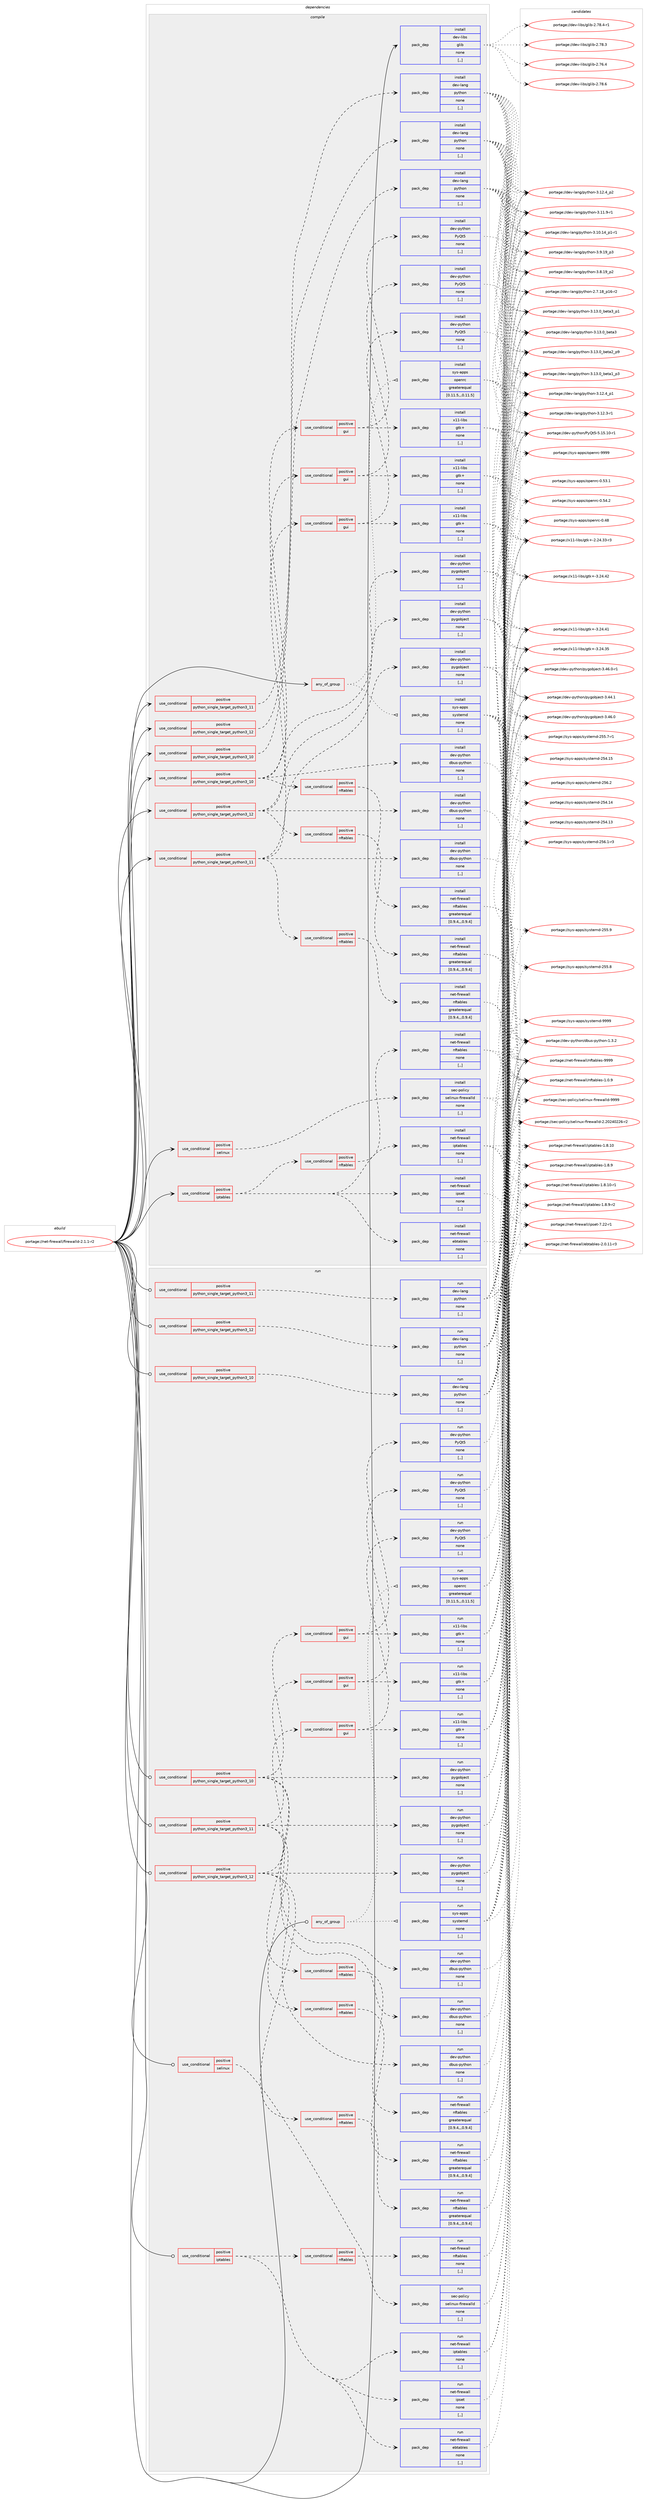digraph prolog {

# *************
# Graph options
# *************

newrank=true;
concentrate=true;
compound=true;
graph [rankdir=LR,fontname=Helvetica,fontsize=10,ranksep=1.5];#, ranksep=2.5, nodesep=0.2];
edge  [arrowhead=vee];
node  [fontname=Helvetica,fontsize=10];

# **********
# The ebuild
# **********

subgraph cluster_leftcol {
color=gray;
label=<<i>ebuild</i>>;
id [label="portage://net-firewall/firewalld-2.1.1-r2", color=red, width=4, href="../net-firewall/firewalld-2.1.1-r2.svg"];
}

# ****************
# The dependencies
# ****************

subgraph cluster_midcol {
color=gray;
label=<<i>dependencies</i>>;
subgraph cluster_compile {
fillcolor="#eeeeee";
style=filled;
label=<<i>compile</i>>;
subgraph any2427 {
dependency345495 [label=<<TABLE BORDER="0" CELLBORDER="1" CELLSPACING="0" CELLPADDING="4"><TR><TD CELLPADDING="10">any_of_group</TD></TR></TABLE>>, shape=none, color=red];subgraph pack253234 {
dependency345496 [label=<<TABLE BORDER="0" CELLBORDER="1" CELLSPACING="0" CELLPADDING="4" WIDTH="220"><TR><TD ROWSPAN="6" CELLPADDING="30">pack_dep</TD></TR><TR><TD WIDTH="110">install</TD></TR><TR><TD>sys-apps</TD></TR><TR><TD>openrc</TD></TR><TR><TD>greaterequal</TD></TR><TR><TD>[0.11.5,,,0.11.5]</TD></TR></TABLE>>, shape=none, color=blue];
}
dependency345495:e -> dependency345496:w [weight=20,style="dotted",arrowhead="oinv"];
subgraph pack253235 {
dependency345497 [label=<<TABLE BORDER="0" CELLBORDER="1" CELLSPACING="0" CELLPADDING="4" WIDTH="220"><TR><TD ROWSPAN="6" CELLPADDING="30">pack_dep</TD></TR><TR><TD WIDTH="110">install</TD></TR><TR><TD>sys-apps</TD></TR><TR><TD>systemd</TD></TR><TR><TD>none</TD></TR><TR><TD>[,,]</TD></TR></TABLE>>, shape=none, color=blue];
}
dependency345495:e -> dependency345497:w [weight=20,style="dotted",arrowhead="oinv"];
}
id:e -> dependency345495:w [weight=20,style="solid",arrowhead="vee"];
subgraph cond89654 {
dependency345498 [label=<<TABLE BORDER="0" CELLBORDER="1" CELLSPACING="0" CELLPADDING="4"><TR><TD ROWSPAN="3" CELLPADDING="10">use_conditional</TD></TR><TR><TD>positive</TD></TR><TR><TD>iptables</TD></TR></TABLE>>, shape=none, color=red];
subgraph pack253236 {
dependency345499 [label=<<TABLE BORDER="0" CELLBORDER="1" CELLSPACING="0" CELLPADDING="4" WIDTH="220"><TR><TD ROWSPAN="6" CELLPADDING="30">pack_dep</TD></TR><TR><TD WIDTH="110">install</TD></TR><TR><TD>net-firewall</TD></TR><TR><TD>iptables</TD></TR><TR><TD>none</TD></TR><TR><TD>[,,]</TD></TR></TABLE>>, shape=none, color=blue];
}
dependency345498:e -> dependency345499:w [weight=20,style="dashed",arrowhead="vee"];
subgraph pack253237 {
dependency345500 [label=<<TABLE BORDER="0" CELLBORDER="1" CELLSPACING="0" CELLPADDING="4" WIDTH="220"><TR><TD ROWSPAN="6" CELLPADDING="30">pack_dep</TD></TR><TR><TD WIDTH="110">install</TD></TR><TR><TD>net-firewall</TD></TR><TR><TD>ebtables</TD></TR><TR><TD>none</TD></TR><TR><TD>[,,]</TD></TR></TABLE>>, shape=none, color=blue];
}
dependency345498:e -> dependency345500:w [weight=20,style="dashed",arrowhead="vee"];
subgraph pack253238 {
dependency345501 [label=<<TABLE BORDER="0" CELLBORDER="1" CELLSPACING="0" CELLPADDING="4" WIDTH="220"><TR><TD ROWSPAN="6" CELLPADDING="30">pack_dep</TD></TR><TR><TD WIDTH="110">install</TD></TR><TR><TD>net-firewall</TD></TR><TR><TD>ipset</TD></TR><TR><TD>none</TD></TR><TR><TD>[,,]</TD></TR></TABLE>>, shape=none, color=blue];
}
dependency345498:e -> dependency345501:w [weight=20,style="dashed",arrowhead="vee"];
subgraph cond89655 {
dependency345502 [label=<<TABLE BORDER="0" CELLBORDER="1" CELLSPACING="0" CELLPADDING="4"><TR><TD ROWSPAN="3" CELLPADDING="10">use_conditional</TD></TR><TR><TD>positive</TD></TR><TR><TD>nftables</TD></TR></TABLE>>, shape=none, color=red];
subgraph pack253239 {
dependency345503 [label=<<TABLE BORDER="0" CELLBORDER="1" CELLSPACING="0" CELLPADDING="4" WIDTH="220"><TR><TD ROWSPAN="6" CELLPADDING="30">pack_dep</TD></TR><TR><TD WIDTH="110">install</TD></TR><TR><TD>net-firewall</TD></TR><TR><TD>nftables</TD></TR><TR><TD>none</TD></TR><TR><TD>[,,]</TD></TR></TABLE>>, shape=none, color=blue];
}
dependency345502:e -> dependency345503:w [weight=20,style="dashed",arrowhead="vee"];
}
dependency345498:e -> dependency345502:w [weight=20,style="dashed",arrowhead="vee"];
}
id:e -> dependency345498:w [weight=20,style="solid",arrowhead="vee"];
subgraph cond89656 {
dependency345504 [label=<<TABLE BORDER="0" CELLBORDER="1" CELLSPACING="0" CELLPADDING="4"><TR><TD ROWSPAN="3" CELLPADDING="10">use_conditional</TD></TR><TR><TD>positive</TD></TR><TR><TD>python_single_target_python3_10</TD></TR></TABLE>>, shape=none, color=red];
subgraph pack253240 {
dependency345505 [label=<<TABLE BORDER="0" CELLBORDER="1" CELLSPACING="0" CELLPADDING="4" WIDTH="220"><TR><TD ROWSPAN="6" CELLPADDING="30">pack_dep</TD></TR><TR><TD WIDTH="110">install</TD></TR><TR><TD>dev-lang</TD></TR><TR><TD>python</TD></TR><TR><TD>none</TD></TR><TR><TD>[,,]</TD></TR></TABLE>>, shape=none, color=blue];
}
dependency345504:e -> dependency345505:w [weight=20,style="dashed",arrowhead="vee"];
}
id:e -> dependency345504:w [weight=20,style="solid",arrowhead="vee"];
subgraph cond89657 {
dependency345506 [label=<<TABLE BORDER="0" CELLBORDER="1" CELLSPACING="0" CELLPADDING="4"><TR><TD ROWSPAN="3" CELLPADDING="10">use_conditional</TD></TR><TR><TD>positive</TD></TR><TR><TD>python_single_target_python3_10</TD></TR></TABLE>>, shape=none, color=red];
subgraph pack253241 {
dependency345507 [label=<<TABLE BORDER="0" CELLBORDER="1" CELLSPACING="0" CELLPADDING="4" WIDTH="220"><TR><TD ROWSPAN="6" CELLPADDING="30">pack_dep</TD></TR><TR><TD WIDTH="110">install</TD></TR><TR><TD>dev-python</TD></TR><TR><TD>dbus-python</TD></TR><TR><TD>none</TD></TR><TR><TD>[,,]</TD></TR></TABLE>>, shape=none, color=blue];
}
dependency345506:e -> dependency345507:w [weight=20,style="dashed",arrowhead="vee"];
subgraph pack253242 {
dependency345508 [label=<<TABLE BORDER="0" CELLBORDER="1" CELLSPACING="0" CELLPADDING="4" WIDTH="220"><TR><TD ROWSPAN="6" CELLPADDING="30">pack_dep</TD></TR><TR><TD WIDTH="110">install</TD></TR><TR><TD>dev-python</TD></TR><TR><TD>pygobject</TD></TR><TR><TD>none</TD></TR><TR><TD>[,,]</TD></TR></TABLE>>, shape=none, color=blue];
}
dependency345506:e -> dependency345508:w [weight=20,style="dashed",arrowhead="vee"];
subgraph cond89658 {
dependency345509 [label=<<TABLE BORDER="0" CELLBORDER="1" CELLSPACING="0" CELLPADDING="4"><TR><TD ROWSPAN="3" CELLPADDING="10">use_conditional</TD></TR><TR><TD>positive</TD></TR><TR><TD>gui</TD></TR></TABLE>>, shape=none, color=red];
subgraph pack253243 {
dependency345510 [label=<<TABLE BORDER="0" CELLBORDER="1" CELLSPACING="0" CELLPADDING="4" WIDTH="220"><TR><TD ROWSPAN="6" CELLPADDING="30">pack_dep</TD></TR><TR><TD WIDTH="110">install</TD></TR><TR><TD>x11-libs</TD></TR><TR><TD>gtk+</TD></TR><TR><TD>none</TD></TR><TR><TD>[,,]</TD></TR></TABLE>>, shape=none, color=blue];
}
dependency345509:e -> dependency345510:w [weight=20,style="dashed",arrowhead="vee"];
subgraph pack253244 {
dependency345511 [label=<<TABLE BORDER="0" CELLBORDER="1" CELLSPACING="0" CELLPADDING="4" WIDTH="220"><TR><TD ROWSPAN="6" CELLPADDING="30">pack_dep</TD></TR><TR><TD WIDTH="110">install</TD></TR><TR><TD>dev-python</TD></TR><TR><TD>PyQt5</TD></TR><TR><TD>none</TD></TR><TR><TD>[,,]</TD></TR></TABLE>>, shape=none, color=blue];
}
dependency345509:e -> dependency345511:w [weight=20,style="dashed",arrowhead="vee"];
}
dependency345506:e -> dependency345509:w [weight=20,style="dashed",arrowhead="vee"];
subgraph cond89659 {
dependency345512 [label=<<TABLE BORDER="0" CELLBORDER="1" CELLSPACING="0" CELLPADDING="4"><TR><TD ROWSPAN="3" CELLPADDING="10">use_conditional</TD></TR><TR><TD>positive</TD></TR><TR><TD>nftables</TD></TR></TABLE>>, shape=none, color=red];
subgraph pack253245 {
dependency345513 [label=<<TABLE BORDER="0" CELLBORDER="1" CELLSPACING="0" CELLPADDING="4" WIDTH="220"><TR><TD ROWSPAN="6" CELLPADDING="30">pack_dep</TD></TR><TR><TD WIDTH="110">install</TD></TR><TR><TD>net-firewall</TD></TR><TR><TD>nftables</TD></TR><TR><TD>greaterequal</TD></TR><TR><TD>[0.9.4,,,0.9.4]</TD></TR></TABLE>>, shape=none, color=blue];
}
dependency345512:e -> dependency345513:w [weight=20,style="dashed",arrowhead="vee"];
}
dependency345506:e -> dependency345512:w [weight=20,style="dashed",arrowhead="vee"];
}
id:e -> dependency345506:w [weight=20,style="solid",arrowhead="vee"];
subgraph cond89660 {
dependency345514 [label=<<TABLE BORDER="0" CELLBORDER="1" CELLSPACING="0" CELLPADDING="4"><TR><TD ROWSPAN="3" CELLPADDING="10">use_conditional</TD></TR><TR><TD>positive</TD></TR><TR><TD>python_single_target_python3_11</TD></TR></TABLE>>, shape=none, color=red];
subgraph pack253246 {
dependency345515 [label=<<TABLE BORDER="0" CELLBORDER="1" CELLSPACING="0" CELLPADDING="4" WIDTH="220"><TR><TD ROWSPAN="6" CELLPADDING="30">pack_dep</TD></TR><TR><TD WIDTH="110">install</TD></TR><TR><TD>dev-lang</TD></TR><TR><TD>python</TD></TR><TR><TD>none</TD></TR><TR><TD>[,,]</TD></TR></TABLE>>, shape=none, color=blue];
}
dependency345514:e -> dependency345515:w [weight=20,style="dashed",arrowhead="vee"];
}
id:e -> dependency345514:w [weight=20,style="solid",arrowhead="vee"];
subgraph cond89661 {
dependency345516 [label=<<TABLE BORDER="0" CELLBORDER="1" CELLSPACING="0" CELLPADDING="4"><TR><TD ROWSPAN="3" CELLPADDING="10">use_conditional</TD></TR><TR><TD>positive</TD></TR><TR><TD>python_single_target_python3_11</TD></TR></TABLE>>, shape=none, color=red];
subgraph pack253247 {
dependency345517 [label=<<TABLE BORDER="0" CELLBORDER="1" CELLSPACING="0" CELLPADDING="4" WIDTH="220"><TR><TD ROWSPAN="6" CELLPADDING="30">pack_dep</TD></TR><TR><TD WIDTH="110">install</TD></TR><TR><TD>dev-python</TD></TR><TR><TD>dbus-python</TD></TR><TR><TD>none</TD></TR><TR><TD>[,,]</TD></TR></TABLE>>, shape=none, color=blue];
}
dependency345516:e -> dependency345517:w [weight=20,style="dashed",arrowhead="vee"];
subgraph pack253248 {
dependency345518 [label=<<TABLE BORDER="0" CELLBORDER="1" CELLSPACING="0" CELLPADDING="4" WIDTH="220"><TR><TD ROWSPAN="6" CELLPADDING="30">pack_dep</TD></TR><TR><TD WIDTH="110">install</TD></TR><TR><TD>dev-python</TD></TR><TR><TD>pygobject</TD></TR><TR><TD>none</TD></TR><TR><TD>[,,]</TD></TR></TABLE>>, shape=none, color=blue];
}
dependency345516:e -> dependency345518:w [weight=20,style="dashed",arrowhead="vee"];
subgraph cond89662 {
dependency345519 [label=<<TABLE BORDER="0" CELLBORDER="1" CELLSPACING="0" CELLPADDING="4"><TR><TD ROWSPAN="3" CELLPADDING="10">use_conditional</TD></TR><TR><TD>positive</TD></TR><TR><TD>gui</TD></TR></TABLE>>, shape=none, color=red];
subgraph pack253249 {
dependency345520 [label=<<TABLE BORDER="0" CELLBORDER="1" CELLSPACING="0" CELLPADDING="4" WIDTH="220"><TR><TD ROWSPAN="6" CELLPADDING="30">pack_dep</TD></TR><TR><TD WIDTH="110">install</TD></TR><TR><TD>x11-libs</TD></TR><TR><TD>gtk+</TD></TR><TR><TD>none</TD></TR><TR><TD>[,,]</TD></TR></TABLE>>, shape=none, color=blue];
}
dependency345519:e -> dependency345520:w [weight=20,style="dashed",arrowhead="vee"];
subgraph pack253250 {
dependency345521 [label=<<TABLE BORDER="0" CELLBORDER="1" CELLSPACING="0" CELLPADDING="4" WIDTH="220"><TR><TD ROWSPAN="6" CELLPADDING="30">pack_dep</TD></TR><TR><TD WIDTH="110">install</TD></TR><TR><TD>dev-python</TD></TR><TR><TD>PyQt5</TD></TR><TR><TD>none</TD></TR><TR><TD>[,,]</TD></TR></TABLE>>, shape=none, color=blue];
}
dependency345519:e -> dependency345521:w [weight=20,style="dashed",arrowhead="vee"];
}
dependency345516:e -> dependency345519:w [weight=20,style="dashed",arrowhead="vee"];
subgraph cond89663 {
dependency345522 [label=<<TABLE BORDER="0" CELLBORDER="1" CELLSPACING="0" CELLPADDING="4"><TR><TD ROWSPAN="3" CELLPADDING="10">use_conditional</TD></TR><TR><TD>positive</TD></TR><TR><TD>nftables</TD></TR></TABLE>>, shape=none, color=red];
subgraph pack253251 {
dependency345523 [label=<<TABLE BORDER="0" CELLBORDER="1" CELLSPACING="0" CELLPADDING="4" WIDTH="220"><TR><TD ROWSPAN="6" CELLPADDING="30">pack_dep</TD></TR><TR><TD WIDTH="110">install</TD></TR><TR><TD>net-firewall</TD></TR><TR><TD>nftables</TD></TR><TR><TD>greaterequal</TD></TR><TR><TD>[0.9.4,,,0.9.4]</TD></TR></TABLE>>, shape=none, color=blue];
}
dependency345522:e -> dependency345523:w [weight=20,style="dashed",arrowhead="vee"];
}
dependency345516:e -> dependency345522:w [weight=20,style="dashed",arrowhead="vee"];
}
id:e -> dependency345516:w [weight=20,style="solid",arrowhead="vee"];
subgraph cond89664 {
dependency345524 [label=<<TABLE BORDER="0" CELLBORDER="1" CELLSPACING="0" CELLPADDING="4"><TR><TD ROWSPAN="3" CELLPADDING="10">use_conditional</TD></TR><TR><TD>positive</TD></TR><TR><TD>python_single_target_python3_12</TD></TR></TABLE>>, shape=none, color=red];
subgraph pack253252 {
dependency345525 [label=<<TABLE BORDER="0" CELLBORDER="1" CELLSPACING="0" CELLPADDING="4" WIDTH="220"><TR><TD ROWSPAN="6" CELLPADDING="30">pack_dep</TD></TR><TR><TD WIDTH="110">install</TD></TR><TR><TD>dev-lang</TD></TR><TR><TD>python</TD></TR><TR><TD>none</TD></TR><TR><TD>[,,]</TD></TR></TABLE>>, shape=none, color=blue];
}
dependency345524:e -> dependency345525:w [weight=20,style="dashed",arrowhead="vee"];
}
id:e -> dependency345524:w [weight=20,style="solid",arrowhead="vee"];
subgraph cond89665 {
dependency345526 [label=<<TABLE BORDER="0" CELLBORDER="1" CELLSPACING="0" CELLPADDING="4"><TR><TD ROWSPAN="3" CELLPADDING="10">use_conditional</TD></TR><TR><TD>positive</TD></TR><TR><TD>python_single_target_python3_12</TD></TR></TABLE>>, shape=none, color=red];
subgraph pack253253 {
dependency345527 [label=<<TABLE BORDER="0" CELLBORDER="1" CELLSPACING="0" CELLPADDING="4" WIDTH="220"><TR><TD ROWSPAN="6" CELLPADDING="30">pack_dep</TD></TR><TR><TD WIDTH="110">install</TD></TR><TR><TD>dev-python</TD></TR><TR><TD>dbus-python</TD></TR><TR><TD>none</TD></TR><TR><TD>[,,]</TD></TR></TABLE>>, shape=none, color=blue];
}
dependency345526:e -> dependency345527:w [weight=20,style="dashed",arrowhead="vee"];
subgraph pack253254 {
dependency345528 [label=<<TABLE BORDER="0" CELLBORDER="1" CELLSPACING="0" CELLPADDING="4" WIDTH="220"><TR><TD ROWSPAN="6" CELLPADDING="30">pack_dep</TD></TR><TR><TD WIDTH="110">install</TD></TR><TR><TD>dev-python</TD></TR><TR><TD>pygobject</TD></TR><TR><TD>none</TD></TR><TR><TD>[,,]</TD></TR></TABLE>>, shape=none, color=blue];
}
dependency345526:e -> dependency345528:w [weight=20,style="dashed",arrowhead="vee"];
subgraph cond89666 {
dependency345529 [label=<<TABLE BORDER="0" CELLBORDER="1" CELLSPACING="0" CELLPADDING="4"><TR><TD ROWSPAN="3" CELLPADDING="10">use_conditional</TD></TR><TR><TD>positive</TD></TR><TR><TD>gui</TD></TR></TABLE>>, shape=none, color=red];
subgraph pack253255 {
dependency345530 [label=<<TABLE BORDER="0" CELLBORDER="1" CELLSPACING="0" CELLPADDING="4" WIDTH="220"><TR><TD ROWSPAN="6" CELLPADDING="30">pack_dep</TD></TR><TR><TD WIDTH="110">install</TD></TR><TR><TD>x11-libs</TD></TR><TR><TD>gtk+</TD></TR><TR><TD>none</TD></TR><TR><TD>[,,]</TD></TR></TABLE>>, shape=none, color=blue];
}
dependency345529:e -> dependency345530:w [weight=20,style="dashed",arrowhead="vee"];
subgraph pack253256 {
dependency345531 [label=<<TABLE BORDER="0" CELLBORDER="1" CELLSPACING="0" CELLPADDING="4" WIDTH="220"><TR><TD ROWSPAN="6" CELLPADDING="30">pack_dep</TD></TR><TR><TD WIDTH="110">install</TD></TR><TR><TD>dev-python</TD></TR><TR><TD>PyQt5</TD></TR><TR><TD>none</TD></TR><TR><TD>[,,]</TD></TR></TABLE>>, shape=none, color=blue];
}
dependency345529:e -> dependency345531:w [weight=20,style="dashed",arrowhead="vee"];
}
dependency345526:e -> dependency345529:w [weight=20,style="dashed",arrowhead="vee"];
subgraph cond89667 {
dependency345532 [label=<<TABLE BORDER="0" CELLBORDER="1" CELLSPACING="0" CELLPADDING="4"><TR><TD ROWSPAN="3" CELLPADDING="10">use_conditional</TD></TR><TR><TD>positive</TD></TR><TR><TD>nftables</TD></TR></TABLE>>, shape=none, color=red];
subgraph pack253257 {
dependency345533 [label=<<TABLE BORDER="0" CELLBORDER="1" CELLSPACING="0" CELLPADDING="4" WIDTH="220"><TR><TD ROWSPAN="6" CELLPADDING="30">pack_dep</TD></TR><TR><TD WIDTH="110">install</TD></TR><TR><TD>net-firewall</TD></TR><TR><TD>nftables</TD></TR><TR><TD>greaterequal</TD></TR><TR><TD>[0.9.4,,,0.9.4]</TD></TR></TABLE>>, shape=none, color=blue];
}
dependency345532:e -> dependency345533:w [weight=20,style="dashed",arrowhead="vee"];
}
dependency345526:e -> dependency345532:w [weight=20,style="dashed",arrowhead="vee"];
}
id:e -> dependency345526:w [weight=20,style="solid",arrowhead="vee"];
subgraph cond89668 {
dependency345534 [label=<<TABLE BORDER="0" CELLBORDER="1" CELLSPACING="0" CELLPADDING="4"><TR><TD ROWSPAN="3" CELLPADDING="10">use_conditional</TD></TR><TR><TD>positive</TD></TR><TR><TD>selinux</TD></TR></TABLE>>, shape=none, color=red];
subgraph pack253258 {
dependency345535 [label=<<TABLE BORDER="0" CELLBORDER="1" CELLSPACING="0" CELLPADDING="4" WIDTH="220"><TR><TD ROWSPAN="6" CELLPADDING="30">pack_dep</TD></TR><TR><TD WIDTH="110">install</TD></TR><TR><TD>sec-policy</TD></TR><TR><TD>selinux-firewalld</TD></TR><TR><TD>none</TD></TR><TR><TD>[,,]</TD></TR></TABLE>>, shape=none, color=blue];
}
dependency345534:e -> dependency345535:w [weight=20,style="dashed",arrowhead="vee"];
}
id:e -> dependency345534:w [weight=20,style="solid",arrowhead="vee"];
subgraph pack253259 {
dependency345536 [label=<<TABLE BORDER="0" CELLBORDER="1" CELLSPACING="0" CELLPADDING="4" WIDTH="220"><TR><TD ROWSPAN="6" CELLPADDING="30">pack_dep</TD></TR><TR><TD WIDTH="110">install</TD></TR><TR><TD>dev-libs</TD></TR><TR><TD>glib</TD></TR><TR><TD>none</TD></TR><TR><TD>[,,]</TD></TR></TABLE>>, shape=none, color=blue];
}
id:e -> dependency345536:w [weight=20,style="solid",arrowhead="vee"];
}
subgraph cluster_compileandrun {
fillcolor="#eeeeee";
style=filled;
label=<<i>compile and run</i>>;
}
subgraph cluster_run {
fillcolor="#eeeeee";
style=filled;
label=<<i>run</i>>;
subgraph any2428 {
dependency345537 [label=<<TABLE BORDER="0" CELLBORDER="1" CELLSPACING="0" CELLPADDING="4"><TR><TD CELLPADDING="10">any_of_group</TD></TR></TABLE>>, shape=none, color=red];subgraph pack253260 {
dependency345538 [label=<<TABLE BORDER="0" CELLBORDER="1" CELLSPACING="0" CELLPADDING="4" WIDTH="220"><TR><TD ROWSPAN="6" CELLPADDING="30">pack_dep</TD></TR><TR><TD WIDTH="110">run</TD></TR><TR><TD>sys-apps</TD></TR><TR><TD>openrc</TD></TR><TR><TD>greaterequal</TD></TR><TR><TD>[0.11.5,,,0.11.5]</TD></TR></TABLE>>, shape=none, color=blue];
}
dependency345537:e -> dependency345538:w [weight=20,style="dotted",arrowhead="oinv"];
subgraph pack253261 {
dependency345539 [label=<<TABLE BORDER="0" CELLBORDER="1" CELLSPACING="0" CELLPADDING="4" WIDTH="220"><TR><TD ROWSPAN="6" CELLPADDING="30">pack_dep</TD></TR><TR><TD WIDTH="110">run</TD></TR><TR><TD>sys-apps</TD></TR><TR><TD>systemd</TD></TR><TR><TD>none</TD></TR><TR><TD>[,,]</TD></TR></TABLE>>, shape=none, color=blue];
}
dependency345537:e -> dependency345539:w [weight=20,style="dotted",arrowhead="oinv"];
}
id:e -> dependency345537:w [weight=20,style="solid",arrowhead="odot"];
subgraph cond89669 {
dependency345540 [label=<<TABLE BORDER="0" CELLBORDER="1" CELLSPACING="0" CELLPADDING="4"><TR><TD ROWSPAN="3" CELLPADDING="10">use_conditional</TD></TR><TR><TD>positive</TD></TR><TR><TD>iptables</TD></TR></TABLE>>, shape=none, color=red];
subgraph pack253262 {
dependency345541 [label=<<TABLE BORDER="0" CELLBORDER="1" CELLSPACING="0" CELLPADDING="4" WIDTH="220"><TR><TD ROWSPAN="6" CELLPADDING="30">pack_dep</TD></TR><TR><TD WIDTH="110">run</TD></TR><TR><TD>net-firewall</TD></TR><TR><TD>iptables</TD></TR><TR><TD>none</TD></TR><TR><TD>[,,]</TD></TR></TABLE>>, shape=none, color=blue];
}
dependency345540:e -> dependency345541:w [weight=20,style="dashed",arrowhead="vee"];
subgraph pack253263 {
dependency345542 [label=<<TABLE BORDER="0" CELLBORDER="1" CELLSPACING="0" CELLPADDING="4" WIDTH="220"><TR><TD ROWSPAN="6" CELLPADDING="30">pack_dep</TD></TR><TR><TD WIDTH="110">run</TD></TR><TR><TD>net-firewall</TD></TR><TR><TD>ebtables</TD></TR><TR><TD>none</TD></TR><TR><TD>[,,]</TD></TR></TABLE>>, shape=none, color=blue];
}
dependency345540:e -> dependency345542:w [weight=20,style="dashed",arrowhead="vee"];
subgraph pack253264 {
dependency345543 [label=<<TABLE BORDER="0" CELLBORDER="1" CELLSPACING="0" CELLPADDING="4" WIDTH="220"><TR><TD ROWSPAN="6" CELLPADDING="30">pack_dep</TD></TR><TR><TD WIDTH="110">run</TD></TR><TR><TD>net-firewall</TD></TR><TR><TD>ipset</TD></TR><TR><TD>none</TD></TR><TR><TD>[,,]</TD></TR></TABLE>>, shape=none, color=blue];
}
dependency345540:e -> dependency345543:w [weight=20,style="dashed",arrowhead="vee"];
subgraph cond89670 {
dependency345544 [label=<<TABLE BORDER="0" CELLBORDER="1" CELLSPACING="0" CELLPADDING="4"><TR><TD ROWSPAN="3" CELLPADDING="10">use_conditional</TD></TR><TR><TD>positive</TD></TR><TR><TD>nftables</TD></TR></TABLE>>, shape=none, color=red];
subgraph pack253265 {
dependency345545 [label=<<TABLE BORDER="0" CELLBORDER="1" CELLSPACING="0" CELLPADDING="4" WIDTH="220"><TR><TD ROWSPAN="6" CELLPADDING="30">pack_dep</TD></TR><TR><TD WIDTH="110">run</TD></TR><TR><TD>net-firewall</TD></TR><TR><TD>nftables</TD></TR><TR><TD>none</TD></TR><TR><TD>[,,]</TD></TR></TABLE>>, shape=none, color=blue];
}
dependency345544:e -> dependency345545:w [weight=20,style="dashed",arrowhead="vee"];
}
dependency345540:e -> dependency345544:w [weight=20,style="dashed",arrowhead="vee"];
}
id:e -> dependency345540:w [weight=20,style="solid",arrowhead="odot"];
subgraph cond89671 {
dependency345546 [label=<<TABLE BORDER="0" CELLBORDER="1" CELLSPACING="0" CELLPADDING="4"><TR><TD ROWSPAN="3" CELLPADDING="10">use_conditional</TD></TR><TR><TD>positive</TD></TR><TR><TD>python_single_target_python3_10</TD></TR></TABLE>>, shape=none, color=red];
subgraph pack253266 {
dependency345547 [label=<<TABLE BORDER="0" CELLBORDER="1" CELLSPACING="0" CELLPADDING="4" WIDTH="220"><TR><TD ROWSPAN="6" CELLPADDING="30">pack_dep</TD></TR><TR><TD WIDTH="110">run</TD></TR><TR><TD>dev-lang</TD></TR><TR><TD>python</TD></TR><TR><TD>none</TD></TR><TR><TD>[,,]</TD></TR></TABLE>>, shape=none, color=blue];
}
dependency345546:e -> dependency345547:w [weight=20,style="dashed",arrowhead="vee"];
}
id:e -> dependency345546:w [weight=20,style="solid",arrowhead="odot"];
subgraph cond89672 {
dependency345548 [label=<<TABLE BORDER="0" CELLBORDER="1" CELLSPACING="0" CELLPADDING="4"><TR><TD ROWSPAN="3" CELLPADDING="10">use_conditional</TD></TR><TR><TD>positive</TD></TR><TR><TD>python_single_target_python3_10</TD></TR></TABLE>>, shape=none, color=red];
subgraph pack253267 {
dependency345549 [label=<<TABLE BORDER="0" CELLBORDER="1" CELLSPACING="0" CELLPADDING="4" WIDTH="220"><TR><TD ROWSPAN="6" CELLPADDING="30">pack_dep</TD></TR><TR><TD WIDTH="110">run</TD></TR><TR><TD>dev-python</TD></TR><TR><TD>dbus-python</TD></TR><TR><TD>none</TD></TR><TR><TD>[,,]</TD></TR></TABLE>>, shape=none, color=blue];
}
dependency345548:e -> dependency345549:w [weight=20,style="dashed",arrowhead="vee"];
subgraph pack253268 {
dependency345550 [label=<<TABLE BORDER="0" CELLBORDER="1" CELLSPACING="0" CELLPADDING="4" WIDTH="220"><TR><TD ROWSPAN="6" CELLPADDING="30">pack_dep</TD></TR><TR><TD WIDTH="110">run</TD></TR><TR><TD>dev-python</TD></TR><TR><TD>pygobject</TD></TR><TR><TD>none</TD></TR><TR><TD>[,,]</TD></TR></TABLE>>, shape=none, color=blue];
}
dependency345548:e -> dependency345550:w [weight=20,style="dashed",arrowhead="vee"];
subgraph cond89673 {
dependency345551 [label=<<TABLE BORDER="0" CELLBORDER="1" CELLSPACING="0" CELLPADDING="4"><TR><TD ROWSPAN="3" CELLPADDING="10">use_conditional</TD></TR><TR><TD>positive</TD></TR><TR><TD>gui</TD></TR></TABLE>>, shape=none, color=red];
subgraph pack253269 {
dependency345552 [label=<<TABLE BORDER="0" CELLBORDER="1" CELLSPACING="0" CELLPADDING="4" WIDTH="220"><TR><TD ROWSPAN="6" CELLPADDING="30">pack_dep</TD></TR><TR><TD WIDTH="110">run</TD></TR><TR><TD>x11-libs</TD></TR><TR><TD>gtk+</TD></TR><TR><TD>none</TD></TR><TR><TD>[,,]</TD></TR></TABLE>>, shape=none, color=blue];
}
dependency345551:e -> dependency345552:w [weight=20,style="dashed",arrowhead="vee"];
subgraph pack253270 {
dependency345553 [label=<<TABLE BORDER="0" CELLBORDER="1" CELLSPACING="0" CELLPADDING="4" WIDTH="220"><TR><TD ROWSPAN="6" CELLPADDING="30">pack_dep</TD></TR><TR><TD WIDTH="110">run</TD></TR><TR><TD>dev-python</TD></TR><TR><TD>PyQt5</TD></TR><TR><TD>none</TD></TR><TR><TD>[,,]</TD></TR></TABLE>>, shape=none, color=blue];
}
dependency345551:e -> dependency345553:w [weight=20,style="dashed",arrowhead="vee"];
}
dependency345548:e -> dependency345551:w [weight=20,style="dashed",arrowhead="vee"];
subgraph cond89674 {
dependency345554 [label=<<TABLE BORDER="0" CELLBORDER="1" CELLSPACING="0" CELLPADDING="4"><TR><TD ROWSPAN="3" CELLPADDING="10">use_conditional</TD></TR><TR><TD>positive</TD></TR><TR><TD>nftables</TD></TR></TABLE>>, shape=none, color=red];
subgraph pack253271 {
dependency345555 [label=<<TABLE BORDER="0" CELLBORDER="1" CELLSPACING="0" CELLPADDING="4" WIDTH="220"><TR><TD ROWSPAN="6" CELLPADDING="30">pack_dep</TD></TR><TR><TD WIDTH="110">run</TD></TR><TR><TD>net-firewall</TD></TR><TR><TD>nftables</TD></TR><TR><TD>greaterequal</TD></TR><TR><TD>[0.9.4,,,0.9.4]</TD></TR></TABLE>>, shape=none, color=blue];
}
dependency345554:e -> dependency345555:w [weight=20,style="dashed",arrowhead="vee"];
}
dependency345548:e -> dependency345554:w [weight=20,style="dashed",arrowhead="vee"];
}
id:e -> dependency345548:w [weight=20,style="solid",arrowhead="odot"];
subgraph cond89675 {
dependency345556 [label=<<TABLE BORDER="0" CELLBORDER="1" CELLSPACING="0" CELLPADDING="4"><TR><TD ROWSPAN="3" CELLPADDING="10">use_conditional</TD></TR><TR><TD>positive</TD></TR><TR><TD>python_single_target_python3_11</TD></TR></TABLE>>, shape=none, color=red];
subgraph pack253272 {
dependency345557 [label=<<TABLE BORDER="0" CELLBORDER="1" CELLSPACING="0" CELLPADDING="4" WIDTH="220"><TR><TD ROWSPAN="6" CELLPADDING="30">pack_dep</TD></TR><TR><TD WIDTH="110">run</TD></TR><TR><TD>dev-lang</TD></TR><TR><TD>python</TD></TR><TR><TD>none</TD></TR><TR><TD>[,,]</TD></TR></TABLE>>, shape=none, color=blue];
}
dependency345556:e -> dependency345557:w [weight=20,style="dashed",arrowhead="vee"];
}
id:e -> dependency345556:w [weight=20,style="solid",arrowhead="odot"];
subgraph cond89676 {
dependency345558 [label=<<TABLE BORDER="0" CELLBORDER="1" CELLSPACING="0" CELLPADDING="4"><TR><TD ROWSPAN="3" CELLPADDING="10">use_conditional</TD></TR><TR><TD>positive</TD></TR><TR><TD>python_single_target_python3_11</TD></TR></TABLE>>, shape=none, color=red];
subgraph pack253273 {
dependency345559 [label=<<TABLE BORDER="0" CELLBORDER="1" CELLSPACING="0" CELLPADDING="4" WIDTH="220"><TR><TD ROWSPAN="6" CELLPADDING="30">pack_dep</TD></TR><TR><TD WIDTH="110">run</TD></TR><TR><TD>dev-python</TD></TR><TR><TD>dbus-python</TD></TR><TR><TD>none</TD></TR><TR><TD>[,,]</TD></TR></TABLE>>, shape=none, color=blue];
}
dependency345558:e -> dependency345559:w [weight=20,style="dashed",arrowhead="vee"];
subgraph pack253274 {
dependency345560 [label=<<TABLE BORDER="0" CELLBORDER="1" CELLSPACING="0" CELLPADDING="4" WIDTH="220"><TR><TD ROWSPAN="6" CELLPADDING="30">pack_dep</TD></TR><TR><TD WIDTH="110">run</TD></TR><TR><TD>dev-python</TD></TR><TR><TD>pygobject</TD></TR><TR><TD>none</TD></TR><TR><TD>[,,]</TD></TR></TABLE>>, shape=none, color=blue];
}
dependency345558:e -> dependency345560:w [weight=20,style="dashed",arrowhead="vee"];
subgraph cond89677 {
dependency345561 [label=<<TABLE BORDER="0" CELLBORDER="1" CELLSPACING="0" CELLPADDING="4"><TR><TD ROWSPAN="3" CELLPADDING="10">use_conditional</TD></TR><TR><TD>positive</TD></TR><TR><TD>gui</TD></TR></TABLE>>, shape=none, color=red];
subgraph pack253275 {
dependency345562 [label=<<TABLE BORDER="0" CELLBORDER="1" CELLSPACING="0" CELLPADDING="4" WIDTH="220"><TR><TD ROWSPAN="6" CELLPADDING="30">pack_dep</TD></TR><TR><TD WIDTH="110">run</TD></TR><TR><TD>x11-libs</TD></TR><TR><TD>gtk+</TD></TR><TR><TD>none</TD></TR><TR><TD>[,,]</TD></TR></TABLE>>, shape=none, color=blue];
}
dependency345561:e -> dependency345562:w [weight=20,style="dashed",arrowhead="vee"];
subgraph pack253276 {
dependency345563 [label=<<TABLE BORDER="0" CELLBORDER="1" CELLSPACING="0" CELLPADDING="4" WIDTH="220"><TR><TD ROWSPAN="6" CELLPADDING="30">pack_dep</TD></TR><TR><TD WIDTH="110">run</TD></TR><TR><TD>dev-python</TD></TR><TR><TD>PyQt5</TD></TR><TR><TD>none</TD></TR><TR><TD>[,,]</TD></TR></TABLE>>, shape=none, color=blue];
}
dependency345561:e -> dependency345563:w [weight=20,style="dashed",arrowhead="vee"];
}
dependency345558:e -> dependency345561:w [weight=20,style="dashed",arrowhead="vee"];
subgraph cond89678 {
dependency345564 [label=<<TABLE BORDER="0" CELLBORDER="1" CELLSPACING="0" CELLPADDING="4"><TR><TD ROWSPAN="3" CELLPADDING="10">use_conditional</TD></TR><TR><TD>positive</TD></TR><TR><TD>nftables</TD></TR></TABLE>>, shape=none, color=red];
subgraph pack253277 {
dependency345565 [label=<<TABLE BORDER="0" CELLBORDER="1" CELLSPACING="0" CELLPADDING="4" WIDTH="220"><TR><TD ROWSPAN="6" CELLPADDING="30">pack_dep</TD></TR><TR><TD WIDTH="110">run</TD></TR><TR><TD>net-firewall</TD></TR><TR><TD>nftables</TD></TR><TR><TD>greaterequal</TD></TR><TR><TD>[0.9.4,,,0.9.4]</TD></TR></TABLE>>, shape=none, color=blue];
}
dependency345564:e -> dependency345565:w [weight=20,style="dashed",arrowhead="vee"];
}
dependency345558:e -> dependency345564:w [weight=20,style="dashed",arrowhead="vee"];
}
id:e -> dependency345558:w [weight=20,style="solid",arrowhead="odot"];
subgraph cond89679 {
dependency345566 [label=<<TABLE BORDER="0" CELLBORDER="1" CELLSPACING="0" CELLPADDING="4"><TR><TD ROWSPAN="3" CELLPADDING="10">use_conditional</TD></TR><TR><TD>positive</TD></TR><TR><TD>python_single_target_python3_12</TD></TR></TABLE>>, shape=none, color=red];
subgraph pack253278 {
dependency345567 [label=<<TABLE BORDER="0" CELLBORDER="1" CELLSPACING="0" CELLPADDING="4" WIDTH="220"><TR><TD ROWSPAN="6" CELLPADDING="30">pack_dep</TD></TR><TR><TD WIDTH="110">run</TD></TR><TR><TD>dev-lang</TD></TR><TR><TD>python</TD></TR><TR><TD>none</TD></TR><TR><TD>[,,]</TD></TR></TABLE>>, shape=none, color=blue];
}
dependency345566:e -> dependency345567:w [weight=20,style="dashed",arrowhead="vee"];
}
id:e -> dependency345566:w [weight=20,style="solid",arrowhead="odot"];
subgraph cond89680 {
dependency345568 [label=<<TABLE BORDER="0" CELLBORDER="1" CELLSPACING="0" CELLPADDING="4"><TR><TD ROWSPAN="3" CELLPADDING="10">use_conditional</TD></TR><TR><TD>positive</TD></TR><TR><TD>python_single_target_python3_12</TD></TR></TABLE>>, shape=none, color=red];
subgraph pack253279 {
dependency345569 [label=<<TABLE BORDER="0" CELLBORDER="1" CELLSPACING="0" CELLPADDING="4" WIDTH="220"><TR><TD ROWSPAN="6" CELLPADDING="30">pack_dep</TD></TR><TR><TD WIDTH="110">run</TD></TR><TR><TD>dev-python</TD></TR><TR><TD>dbus-python</TD></TR><TR><TD>none</TD></TR><TR><TD>[,,]</TD></TR></TABLE>>, shape=none, color=blue];
}
dependency345568:e -> dependency345569:w [weight=20,style="dashed",arrowhead="vee"];
subgraph pack253280 {
dependency345570 [label=<<TABLE BORDER="0" CELLBORDER="1" CELLSPACING="0" CELLPADDING="4" WIDTH="220"><TR><TD ROWSPAN="6" CELLPADDING="30">pack_dep</TD></TR><TR><TD WIDTH="110">run</TD></TR><TR><TD>dev-python</TD></TR><TR><TD>pygobject</TD></TR><TR><TD>none</TD></TR><TR><TD>[,,]</TD></TR></TABLE>>, shape=none, color=blue];
}
dependency345568:e -> dependency345570:w [weight=20,style="dashed",arrowhead="vee"];
subgraph cond89681 {
dependency345571 [label=<<TABLE BORDER="0" CELLBORDER="1" CELLSPACING="0" CELLPADDING="4"><TR><TD ROWSPAN="3" CELLPADDING="10">use_conditional</TD></TR><TR><TD>positive</TD></TR><TR><TD>gui</TD></TR></TABLE>>, shape=none, color=red];
subgraph pack253281 {
dependency345572 [label=<<TABLE BORDER="0" CELLBORDER="1" CELLSPACING="0" CELLPADDING="4" WIDTH="220"><TR><TD ROWSPAN="6" CELLPADDING="30">pack_dep</TD></TR><TR><TD WIDTH="110">run</TD></TR><TR><TD>x11-libs</TD></TR><TR><TD>gtk+</TD></TR><TR><TD>none</TD></TR><TR><TD>[,,]</TD></TR></TABLE>>, shape=none, color=blue];
}
dependency345571:e -> dependency345572:w [weight=20,style="dashed",arrowhead="vee"];
subgraph pack253282 {
dependency345573 [label=<<TABLE BORDER="0" CELLBORDER="1" CELLSPACING="0" CELLPADDING="4" WIDTH="220"><TR><TD ROWSPAN="6" CELLPADDING="30">pack_dep</TD></TR><TR><TD WIDTH="110">run</TD></TR><TR><TD>dev-python</TD></TR><TR><TD>PyQt5</TD></TR><TR><TD>none</TD></TR><TR><TD>[,,]</TD></TR></TABLE>>, shape=none, color=blue];
}
dependency345571:e -> dependency345573:w [weight=20,style="dashed",arrowhead="vee"];
}
dependency345568:e -> dependency345571:w [weight=20,style="dashed",arrowhead="vee"];
subgraph cond89682 {
dependency345574 [label=<<TABLE BORDER="0" CELLBORDER="1" CELLSPACING="0" CELLPADDING="4"><TR><TD ROWSPAN="3" CELLPADDING="10">use_conditional</TD></TR><TR><TD>positive</TD></TR><TR><TD>nftables</TD></TR></TABLE>>, shape=none, color=red];
subgraph pack253283 {
dependency345575 [label=<<TABLE BORDER="0" CELLBORDER="1" CELLSPACING="0" CELLPADDING="4" WIDTH="220"><TR><TD ROWSPAN="6" CELLPADDING="30">pack_dep</TD></TR><TR><TD WIDTH="110">run</TD></TR><TR><TD>net-firewall</TD></TR><TR><TD>nftables</TD></TR><TR><TD>greaterequal</TD></TR><TR><TD>[0.9.4,,,0.9.4]</TD></TR></TABLE>>, shape=none, color=blue];
}
dependency345574:e -> dependency345575:w [weight=20,style="dashed",arrowhead="vee"];
}
dependency345568:e -> dependency345574:w [weight=20,style="dashed",arrowhead="vee"];
}
id:e -> dependency345568:w [weight=20,style="solid",arrowhead="odot"];
subgraph cond89683 {
dependency345576 [label=<<TABLE BORDER="0" CELLBORDER="1" CELLSPACING="0" CELLPADDING="4"><TR><TD ROWSPAN="3" CELLPADDING="10">use_conditional</TD></TR><TR><TD>positive</TD></TR><TR><TD>selinux</TD></TR></TABLE>>, shape=none, color=red];
subgraph pack253284 {
dependency345577 [label=<<TABLE BORDER="0" CELLBORDER="1" CELLSPACING="0" CELLPADDING="4" WIDTH="220"><TR><TD ROWSPAN="6" CELLPADDING="30">pack_dep</TD></TR><TR><TD WIDTH="110">run</TD></TR><TR><TD>sec-policy</TD></TR><TR><TD>selinux-firewalld</TD></TR><TR><TD>none</TD></TR><TR><TD>[,,]</TD></TR></TABLE>>, shape=none, color=blue];
}
dependency345576:e -> dependency345577:w [weight=20,style="dashed",arrowhead="vee"];
}
id:e -> dependency345576:w [weight=20,style="solid",arrowhead="odot"];
}
}

# **************
# The candidates
# **************

subgraph cluster_choices {
rank=same;
color=gray;
label=<<i>candidates</i>>;

subgraph choice253234 {
color=black;
nodesep=1;
choice115121115459711211211547111112101110114994557575757 [label="portage://sys-apps/openrc-9999", color=red, width=4,href="../sys-apps/openrc-9999.svg"];
choice1151211154597112112115471111121011101149945484653524650 [label="portage://sys-apps/openrc-0.54.2", color=red, width=4,href="../sys-apps/openrc-0.54.2.svg"];
choice1151211154597112112115471111121011101149945484653514649 [label="portage://sys-apps/openrc-0.53.1", color=red, width=4,href="../sys-apps/openrc-0.53.1.svg"];
choice115121115459711211211547111112101110114994548465256 [label="portage://sys-apps/openrc-0.48", color=red, width=4,href="../sys-apps/openrc-0.48.svg"];
dependency345496:e -> choice115121115459711211211547111112101110114994557575757:w [style=dotted,weight="100"];
dependency345496:e -> choice1151211154597112112115471111121011101149945484653524650:w [style=dotted,weight="100"];
dependency345496:e -> choice1151211154597112112115471111121011101149945484653514649:w [style=dotted,weight="100"];
dependency345496:e -> choice115121115459711211211547111112101110114994548465256:w [style=dotted,weight="100"];
}
subgraph choice253235 {
color=black;
nodesep=1;
choice1151211154597112112115471151211151161011091004557575757 [label="portage://sys-apps/systemd-9999", color=red, width=4,href="../sys-apps/systemd-9999.svg"];
choice115121115459711211211547115121115116101109100455053544650 [label="portage://sys-apps/systemd-256.2", color=red, width=4,href="../sys-apps/systemd-256.2.svg"];
choice1151211154597112112115471151211151161011091004550535446494511451 [label="portage://sys-apps/systemd-256.1-r3", color=red, width=4,href="../sys-apps/systemd-256.1-r3.svg"];
choice115121115459711211211547115121115116101109100455053534657 [label="portage://sys-apps/systemd-255.9", color=red, width=4,href="../sys-apps/systemd-255.9.svg"];
choice115121115459711211211547115121115116101109100455053534656 [label="portage://sys-apps/systemd-255.8", color=red, width=4,href="../sys-apps/systemd-255.8.svg"];
choice1151211154597112112115471151211151161011091004550535346554511449 [label="portage://sys-apps/systemd-255.7-r1", color=red, width=4,href="../sys-apps/systemd-255.7-r1.svg"];
choice11512111545971121121154711512111511610110910045505352464953 [label="portage://sys-apps/systemd-254.15", color=red, width=4,href="../sys-apps/systemd-254.15.svg"];
choice11512111545971121121154711512111511610110910045505352464952 [label="portage://sys-apps/systemd-254.14", color=red, width=4,href="../sys-apps/systemd-254.14.svg"];
choice11512111545971121121154711512111511610110910045505352464951 [label="portage://sys-apps/systemd-254.13", color=red, width=4,href="../sys-apps/systemd-254.13.svg"];
dependency345497:e -> choice1151211154597112112115471151211151161011091004557575757:w [style=dotted,weight="100"];
dependency345497:e -> choice115121115459711211211547115121115116101109100455053544650:w [style=dotted,weight="100"];
dependency345497:e -> choice1151211154597112112115471151211151161011091004550535446494511451:w [style=dotted,weight="100"];
dependency345497:e -> choice115121115459711211211547115121115116101109100455053534657:w [style=dotted,weight="100"];
dependency345497:e -> choice115121115459711211211547115121115116101109100455053534656:w [style=dotted,weight="100"];
dependency345497:e -> choice1151211154597112112115471151211151161011091004550535346554511449:w [style=dotted,weight="100"];
dependency345497:e -> choice11512111545971121121154711512111511610110910045505352464953:w [style=dotted,weight="100"];
dependency345497:e -> choice11512111545971121121154711512111511610110910045505352464952:w [style=dotted,weight="100"];
dependency345497:e -> choice11512111545971121121154711512111511610110910045505352464951:w [style=dotted,weight="100"];
}
subgraph choice253236 {
color=black;
nodesep=1;
choice1101011164510210511410111997108108471051121169798108101115454946564649484511449 [label="portage://net-firewall/iptables-1.8.10-r1", color=red, width=4,href="../net-firewall/iptables-1.8.10-r1.svg"];
choice110101116451021051141011199710810847105112116979810810111545494656464948 [label="portage://net-firewall/iptables-1.8.10", color=red, width=4,href="../net-firewall/iptables-1.8.10.svg"];
choice11010111645102105114101119971081084710511211697981081011154549465646574511450 [label="portage://net-firewall/iptables-1.8.9-r2", color=red, width=4,href="../net-firewall/iptables-1.8.9-r2.svg"];
choice1101011164510210511410111997108108471051121169798108101115454946564657 [label="portage://net-firewall/iptables-1.8.9", color=red, width=4,href="../net-firewall/iptables-1.8.9.svg"];
dependency345499:e -> choice1101011164510210511410111997108108471051121169798108101115454946564649484511449:w [style=dotted,weight="100"];
dependency345499:e -> choice110101116451021051141011199710810847105112116979810810111545494656464948:w [style=dotted,weight="100"];
dependency345499:e -> choice11010111645102105114101119971081084710511211697981081011154549465646574511450:w [style=dotted,weight="100"];
dependency345499:e -> choice1101011164510210511410111997108108471051121169798108101115454946564657:w [style=dotted,weight="100"];
}
subgraph choice253237 {
color=black;
nodesep=1;
choice110101116451021051141011199710810847101981169798108101115455046484649494511451 [label="portage://net-firewall/ebtables-2.0.11-r3", color=red, width=4,href="../net-firewall/ebtables-2.0.11-r3.svg"];
dependency345500:e -> choice110101116451021051141011199710810847101981169798108101115455046484649494511451:w [style=dotted,weight="100"];
}
subgraph choice253238 {
color=black;
nodesep=1;
choice11010111645102105114101119971081084710511211510111645554650504511449 [label="portage://net-firewall/ipset-7.22-r1", color=red, width=4,href="../net-firewall/ipset-7.22-r1.svg"];
dependency345501:e -> choice11010111645102105114101119971081084710511211510111645554650504511449:w [style=dotted,weight="100"];
}
subgraph choice253239 {
color=black;
nodesep=1;
choice11010111645102105114101119971081084711010211697981081011154557575757 [label="portage://net-firewall/nftables-9999", color=red, width=4,href="../net-firewall/nftables-9999.svg"];
choice1101011164510210511410111997108108471101021169798108101115454946484657 [label="portage://net-firewall/nftables-1.0.9", color=red, width=4,href="../net-firewall/nftables-1.0.9.svg"];
dependency345503:e -> choice11010111645102105114101119971081084711010211697981081011154557575757:w [style=dotted,weight="100"];
dependency345503:e -> choice1101011164510210511410111997108108471101021169798108101115454946484657:w [style=dotted,weight="100"];
}
subgraph choice253240 {
color=black;
nodesep=1;
choice10010111845108971101034711212111610411111045514649514648959810111697519511249 [label="portage://dev-lang/python-3.13.0_beta3_p1", color=red, width=4,href="../dev-lang/python-3.13.0_beta3_p1.svg"];
choice1001011184510897110103471121211161041111104551464951464895981011169751 [label="portage://dev-lang/python-3.13.0_beta3", color=red, width=4,href="../dev-lang/python-3.13.0_beta3.svg"];
choice10010111845108971101034711212111610411111045514649514648959810111697509511257 [label="portage://dev-lang/python-3.13.0_beta2_p9", color=red, width=4,href="../dev-lang/python-3.13.0_beta2_p9.svg"];
choice10010111845108971101034711212111610411111045514649514648959810111697499511251 [label="portage://dev-lang/python-3.13.0_beta1_p3", color=red, width=4,href="../dev-lang/python-3.13.0_beta1_p3.svg"];
choice100101118451089711010347112121116104111110455146495046529511250 [label="portage://dev-lang/python-3.12.4_p2", color=red, width=4,href="../dev-lang/python-3.12.4_p2.svg"];
choice100101118451089711010347112121116104111110455146495046529511249 [label="portage://dev-lang/python-3.12.4_p1", color=red, width=4,href="../dev-lang/python-3.12.4_p1.svg"];
choice100101118451089711010347112121116104111110455146495046514511449 [label="portage://dev-lang/python-3.12.3-r1", color=red, width=4,href="../dev-lang/python-3.12.3-r1.svg"];
choice100101118451089711010347112121116104111110455146494946574511449 [label="portage://dev-lang/python-3.11.9-r1", color=red, width=4,href="../dev-lang/python-3.11.9-r1.svg"];
choice100101118451089711010347112121116104111110455146494846495295112494511449 [label="portage://dev-lang/python-3.10.14_p1-r1", color=red, width=4,href="../dev-lang/python-3.10.14_p1-r1.svg"];
choice100101118451089711010347112121116104111110455146574649579511251 [label="portage://dev-lang/python-3.9.19_p3", color=red, width=4,href="../dev-lang/python-3.9.19_p3.svg"];
choice100101118451089711010347112121116104111110455146564649579511250 [label="portage://dev-lang/python-3.8.19_p2", color=red, width=4,href="../dev-lang/python-3.8.19_p2.svg"];
choice100101118451089711010347112121116104111110455046554649569511249544511450 [label="portage://dev-lang/python-2.7.18_p16-r2", color=red, width=4,href="../dev-lang/python-2.7.18_p16-r2.svg"];
dependency345505:e -> choice10010111845108971101034711212111610411111045514649514648959810111697519511249:w [style=dotted,weight="100"];
dependency345505:e -> choice1001011184510897110103471121211161041111104551464951464895981011169751:w [style=dotted,weight="100"];
dependency345505:e -> choice10010111845108971101034711212111610411111045514649514648959810111697509511257:w [style=dotted,weight="100"];
dependency345505:e -> choice10010111845108971101034711212111610411111045514649514648959810111697499511251:w [style=dotted,weight="100"];
dependency345505:e -> choice100101118451089711010347112121116104111110455146495046529511250:w [style=dotted,weight="100"];
dependency345505:e -> choice100101118451089711010347112121116104111110455146495046529511249:w [style=dotted,weight="100"];
dependency345505:e -> choice100101118451089711010347112121116104111110455146495046514511449:w [style=dotted,weight="100"];
dependency345505:e -> choice100101118451089711010347112121116104111110455146494946574511449:w [style=dotted,weight="100"];
dependency345505:e -> choice100101118451089711010347112121116104111110455146494846495295112494511449:w [style=dotted,weight="100"];
dependency345505:e -> choice100101118451089711010347112121116104111110455146574649579511251:w [style=dotted,weight="100"];
dependency345505:e -> choice100101118451089711010347112121116104111110455146564649579511250:w [style=dotted,weight="100"];
dependency345505:e -> choice100101118451089711010347112121116104111110455046554649569511249544511450:w [style=dotted,weight="100"];
}
subgraph choice253241 {
color=black;
nodesep=1;
choice10010111845112121116104111110471009811711545112121116104111110454946514650 [label="portage://dev-python/dbus-python-1.3.2", color=red, width=4,href="../dev-python/dbus-python-1.3.2.svg"];
dependency345507:e -> choice10010111845112121116104111110471009811711545112121116104111110454946514650:w [style=dotted,weight="100"];
}
subgraph choice253242 {
color=black;
nodesep=1;
choice10010111845112121116104111110471121211031119810610199116455146525446484511449 [label="portage://dev-python/pygobject-3.46.0-r1", color=red, width=4,href="../dev-python/pygobject-3.46.0-r1.svg"];
choice1001011184511212111610411111047112121103111981061019911645514652544648 [label="portage://dev-python/pygobject-3.46.0", color=red, width=4,href="../dev-python/pygobject-3.46.0.svg"];
choice1001011184511212111610411111047112121103111981061019911645514652524649 [label="portage://dev-python/pygobject-3.44.1", color=red, width=4,href="../dev-python/pygobject-3.44.1.svg"];
dependency345508:e -> choice10010111845112121116104111110471121211031119810610199116455146525446484511449:w [style=dotted,weight="100"];
dependency345508:e -> choice1001011184511212111610411111047112121103111981061019911645514652544648:w [style=dotted,weight="100"];
dependency345508:e -> choice1001011184511212111610411111047112121103111981061019911645514652524649:w [style=dotted,weight="100"];
}
subgraph choice253243 {
color=black;
nodesep=1;
choice1204949451081059811547103116107434551465052465250 [label="portage://x11-libs/gtk+-3.24.42", color=red, width=4,href="../x11-libs/gtk+-3.24.42.svg"];
choice1204949451081059811547103116107434551465052465249 [label="portage://x11-libs/gtk+-3.24.41", color=red, width=4,href="../x11-libs/gtk+-3.24.41.svg"];
choice1204949451081059811547103116107434551465052465153 [label="portage://x11-libs/gtk+-3.24.35", color=red, width=4,href="../x11-libs/gtk+-3.24.35.svg"];
choice12049494510810598115471031161074345504650524651514511451 [label="portage://x11-libs/gtk+-2.24.33-r3", color=red, width=4,href="../x11-libs/gtk+-2.24.33-r3.svg"];
dependency345510:e -> choice1204949451081059811547103116107434551465052465250:w [style=dotted,weight="100"];
dependency345510:e -> choice1204949451081059811547103116107434551465052465249:w [style=dotted,weight="100"];
dependency345510:e -> choice1204949451081059811547103116107434551465052465153:w [style=dotted,weight="100"];
dependency345510:e -> choice12049494510810598115471031161074345504650524651514511451:w [style=dotted,weight="100"];
}
subgraph choice253244 {
color=black;
nodesep=1;
choice100101118451121211161041111104780121811165345534649534649484511449 [label="portage://dev-python/PyQt5-5.15.10-r1", color=red, width=4,href="../dev-python/PyQt5-5.15.10-r1.svg"];
dependency345511:e -> choice100101118451121211161041111104780121811165345534649534649484511449:w [style=dotted,weight="100"];
}
subgraph choice253245 {
color=black;
nodesep=1;
choice11010111645102105114101119971081084711010211697981081011154557575757 [label="portage://net-firewall/nftables-9999", color=red, width=4,href="../net-firewall/nftables-9999.svg"];
choice1101011164510210511410111997108108471101021169798108101115454946484657 [label="portage://net-firewall/nftables-1.0.9", color=red, width=4,href="../net-firewall/nftables-1.0.9.svg"];
dependency345513:e -> choice11010111645102105114101119971081084711010211697981081011154557575757:w [style=dotted,weight="100"];
dependency345513:e -> choice1101011164510210511410111997108108471101021169798108101115454946484657:w [style=dotted,weight="100"];
}
subgraph choice253246 {
color=black;
nodesep=1;
choice10010111845108971101034711212111610411111045514649514648959810111697519511249 [label="portage://dev-lang/python-3.13.0_beta3_p1", color=red, width=4,href="../dev-lang/python-3.13.0_beta3_p1.svg"];
choice1001011184510897110103471121211161041111104551464951464895981011169751 [label="portage://dev-lang/python-3.13.0_beta3", color=red, width=4,href="../dev-lang/python-3.13.0_beta3.svg"];
choice10010111845108971101034711212111610411111045514649514648959810111697509511257 [label="portage://dev-lang/python-3.13.0_beta2_p9", color=red, width=4,href="../dev-lang/python-3.13.0_beta2_p9.svg"];
choice10010111845108971101034711212111610411111045514649514648959810111697499511251 [label="portage://dev-lang/python-3.13.0_beta1_p3", color=red, width=4,href="../dev-lang/python-3.13.0_beta1_p3.svg"];
choice100101118451089711010347112121116104111110455146495046529511250 [label="portage://dev-lang/python-3.12.4_p2", color=red, width=4,href="../dev-lang/python-3.12.4_p2.svg"];
choice100101118451089711010347112121116104111110455146495046529511249 [label="portage://dev-lang/python-3.12.4_p1", color=red, width=4,href="../dev-lang/python-3.12.4_p1.svg"];
choice100101118451089711010347112121116104111110455146495046514511449 [label="portage://dev-lang/python-3.12.3-r1", color=red, width=4,href="../dev-lang/python-3.12.3-r1.svg"];
choice100101118451089711010347112121116104111110455146494946574511449 [label="portage://dev-lang/python-3.11.9-r1", color=red, width=4,href="../dev-lang/python-3.11.9-r1.svg"];
choice100101118451089711010347112121116104111110455146494846495295112494511449 [label="portage://dev-lang/python-3.10.14_p1-r1", color=red, width=4,href="../dev-lang/python-3.10.14_p1-r1.svg"];
choice100101118451089711010347112121116104111110455146574649579511251 [label="portage://dev-lang/python-3.9.19_p3", color=red, width=4,href="../dev-lang/python-3.9.19_p3.svg"];
choice100101118451089711010347112121116104111110455146564649579511250 [label="portage://dev-lang/python-3.8.19_p2", color=red, width=4,href="../dev-lang/python-3.8.19_p2.svg"];
choice100101118451089711010347112121116104111110455046554649569511249544511450 [label="portage://dev-lang/python-2.7.18_p16-r2", color=red, width=4,href="../dev-lang/python-2.7.18_p16-r2.svg"];
dependency345515:e -> choice10010111845108971101034711212111610411111045514649514648959810111697519511249:w [style=dotted,weight="100"];
dependency345515:e -> choice1001011184510897110103471121211161041111104551464951464895981011169751:w [style=dotted,weight="100"];
dependency345515:e -> choice10010111845108971101034711212111610411111045514649514648959810111697509511257:w [style=dotted,weight="100"];
dependency345515:e -> choice10010111845108971101034711212111610411111045514649514648959810111697499511251:w [style=dotted,weight="100"];
dependency345515:e -> choice100101118451089711010347112121116104111110455146495046529511250:w [style=dotted,weight="100"];
dependency345515:e -> choice100101118451089711010347112121116104111110455146495046529511249:w [style=dotted,weight="100"];
dependency345515:e -> choice100101118451089711010347112121116104111110455146495046514511449:w [style=dotted,weight="100"];
dependency345515:e -> choice100101118451089711010347112121116104111110455146494946574511449:w [style=dotted,weight="100"];
dependency345515:e -> choice100101118451089711010347112121116104111110455146494846495295112494511449:w [style=dotted,weight="100"];
dependency345515:e -> choice100101118451089711010347112121116104111110455146574649579511251:w [style=dotted,weight="100"];
dependency345515:e -> choice100101118451089711010347112121116104111110455146564649579511250:w [style=dotted,weight="100"];
dependency345515:e -> choice100101118451089711010347112121116104111110455046554649569511249544511450:w [style=dotted,weight="100"];
}
subgraph choice253247 {
color=black;
nodesep=1;
choice10010111845112121116104111110471009811711545112121116104111110454946514650 [label="portage://dev-python/dbus-python-1.3.2", color=red, width=4,href="../dev-python/dbus-python-1.3.2.svg"];
dependency345517:e -> choice10010111845112121116104111110471009811711545112121116104111110454946514650:w [style=dotted,weight="100"];
}
subgraph choice253248 {
color=black;
nodesep=1;
choice10010111845112121116104111110471121211031119810610199116455146525446484511449 [label="portage://dev-python/pygobject-3.46.0-r1", color=red, width=4,href="../dev-python/pygobject-3.46.0-r1.svg"];
choice1001011184511212111610411111047112121103111981061019911645514652544648 [label="portage://dev-python/pygobject-3.46.0", color=red, width=4,href="../dev-python/pygobject-3.46.0.svg"];
choice1001011184511212111610411111047112121103111981061019911645514652524649 [label="portage://dev-python/pygobject-3.44.1", color=red, width=4,href="../dev-python/pygobject-3.44.1.svg"];
dependency345518:e -> choice10010111845112121116104111110471121211031119810610199116455146525446484511449:w [style=dotted,weight="100"];
dependency345518:e -> choice1001011184511212111610411111047112121103111981061019911645514652544648:w [style=dotted,weight="100"];
dependency345518:e -> choice1001011184511212111610411111047112121103111981061019911645514652524649:w [style=dotted,weight="100"];
}
subgraph choice253249 {
color=black;
nodesep=1;
choice1204949451081059811547103116107434551465052465250 [label="portage://x11-libs/gtk+-3.24.42", color=red, width=4,href="../x11-libs/gtk+-3.24.42.svg"];
choice1204949451081059811547103116107434551465052465249 [label="portage://x11-libs/gtk+-3.24.41", color=red, width=4,href="../x11-libs/gtk+-3.24.41.svg"];
choice1204949451081059811547103116107434551465052465153 [label="portage://x11-libs/gtk+-3.24.35", color=red, width=4,href="../x11-libs/gtk+-3.24.35.svg"];
choice12049494510810598115471031161074345504650524651514511451 [label="portage://x11-libs/gtk+-2.24.33-r3", color=red, width=4,href="../x11-libs/gtk+-2.24.33-r3.svg"];
dependency345520:e -> choice1204949451081059811547103116107434551465052465250:w [style=dotted,weight="100"];
dependency345520:e -> choice1204949451081059811547103116107434551465052465249:w [style=dotted,weight="100"];
dependency345520:e -> choice1204949451081059811547103116107434551465052465153:w [style=dotted,weight="100"];
dependency345520:e -> choice12049494510810598115471031161074345504650524651514511451:w [style=dotted,weight="100"];
}
subgraph choice253250 {
color=black;
nodesep=1;
choice100101118451121211161041111104780121811165345534649534649484511449 [label="portage://dev-python/PyQt5-5.15.10-r1", color=red, width=4,href="../dev-python/PyQt5-5.15.10-r1.svg"];
dependency345521:e -> choice100101118451121211161041111104780121811165345534649534649484511449:w [style=dotted,weight="100"];
}
subgraph choice253251 {
color=black;
nodesep=1;
choice11010111645102105114101119971081084711010211697981081011154557575757 [label="portage://net-firewall/nftables-9999", color=red, width=4,href="../net-firewall/nftables-9999.svg"];
choice1101011164510210511410111997108108471101021169798108101115454946484657 [label="portage://net-firewall/nftables-1.0.9", color=red, width=4,href="../net-firewall/nftables-1.0.9.svg"];
dependency345523:e -> choice11010111645102105114101119971081084711010211697981081011154557575757:w [style=dotted,weight="100"];
dependency345523:e -> choice1101011164510210511410111997108108471101021169798108101115454946484657:w [style=dotted,weight="100"];
}
subgraph choice253252 {
color=black;
nodesep=1;
choice10010111845108971101034711212111610411111045514649514648959810111697519511249 [label="portage://dev-lang/python-3.13.0_beta3_p1", color=red, width=4,href="../dev-lang/python-3.13.0_beta3_p1.svg"];
choice1001011184510897110103471121211161041111104551464951464895981011169751 [label="portage://dev-lang/python-3.13.0_beta3", color=red, width=4,href="../dev-lang/python-3.13.0_beta3.svg"];
choice10010111845108971101034711212111610411111045514649514648959810111697509511257 [label="portage://dev-lang/python-3.13.0_beta2_p9", color=red, width=4,href="../dev-lang/python-3.13.0_beta2_p9.svg"];
choice10010111845108971101034711212111610411111045514649514648959810111697499511251 [label="portage://dev-lang/python-3.13.0_beta1_p3", color=red, width=4,href="../dev-lang/python-3.13.0_beta1_p3.svg"];
choice100101118451089711010347112121116104111110455146495046529511250 [label="portage://dev-lang/python-3.12.4_p2", color=red, width=4,href="../dev-lang/python-3.12.4_p2.svg"];
choice100101118451089711010347112121116104111110455146495046529511249 [label="portage://dev-lang/python-3.12.4_p1", color=red, width=4,href="../dev-lang/python-3.12.4_p1.svg"];
choice100101118451089711010347112121116104111110455146495046514511449 [label="portage://dev-lang/python-3.12.3-r1", color=red, width=4,href="../dev-lang/python-3.12.3-r1.svg"];
choice100101118451089711010347112121116104111110455146494946574511449 [label="portage://dev-lang/python-3.11.9-r1", color=red, width=4,href="../dev-lang/python-3.11.9-r1.svg"];
choice100101118451089711010347112121116104111110455146494846495295112494511449 [label="portage://dev-lang/python-3.10.14_p1-r1", color=red, width=4,href="../dev-lang/python-3.10.14_p1-r1.svg"];
choice100101118451089711010347112121116104111110455146574649579511251 [label="portage://dev-lang/python-3.9.19_p3", color=red, width=4,href="../dev-lang/python-3.9.19_p3.svg"];
choice100101118451089711010347112121116104111110455146564649579511250 [label="portage://dev-lang/python-3.8.19_p2", color=red, width=4,href="../dev-lang/python-3.8.19_p2.svg"];
choice100101118451089711010347112121116104111110455046554649569511249544511450 [label="portage://dev-lang/python-2.7.18_p16-r2", color=red, width=4,href="../dev-lang/python-2.7.18_p16-r2.svg"];
dependency345525:e -> choice10010111845108971101034711212111610411111045514649514648959810111697519511249:w [style=dotted,weight="100"];
dependency345525:e -> choice1001011184510897110103471121211161041111104551464951464895981011169751:w [style=dotted,weight="100"];
dependency345525:e -> choice10010111845108971101034711212111610411111045514649514648959810111697509511257:w [style=dotted,weight="100"];
dependency345525:e -> choice10010111845108971101034711212111610411111045514649514648959810111697499511251:w [style=dotted,weight="100"];
dependency345525:e -> choice100101118451089711010347112121116104111110455146495046529511250:w [style=dotted,weight="100"];
dependency345525:e -> choice100101118451089711010347112121116104111110455146495046529511249:w [style=dotted,weight="100"];
dependency345525:e -> choice100101118451089711010347112121116104111110455146495046514511449:w [style=dotted,weight="100"];
dependency345525:e -> choice100101118451089711010347112121116104111110455146494946574511449:w [style=dotted,weight="100"];
dependency345525:e -> choice100101118451089711010347112121116104111110455146494846495295112494511449:w [style=dotted,weight="100"];
dependency345525:e -> choice100101118451089711010347112121116104111110455146574649579511251:w [style=dotted,weight="100"];
dependency345525:e -> choice100101118451089711010347112121116104111110455146564649579511250:w [style=dotted,weight="100"];
dependency345525:e -> choice100101118451089711010347112121116104111110455046554649569511249544511450:w [style=dotted,weight="100"];
}
subgraph choice253253 {
color=black;
nodesep=1;
choice10010111845112121116104111110471009811711545112121116104111110454946514650 [label="portage://dev-python/dbus-python-1.3.2", color=red, width=4,href="../dev-python/dbus-python-1.3.2.svg"];
dependency345527:e -> choice10010111845112121116104111110471009811711545112121116104111110454946514650:w [style=dotted,weight="100"];
}
subgraph choice253254 {
color=black;
nodesep=1;
choice10010111845112121116104111110471121211031119810610199116455146525446484511449 [label="portage://dev-python/pygobject-3.46.0-r1", color=red, width=4,href="../dev-python/pygobject-3.46.0-r1.svg"];
choice1001011184511212111610411111047112121103111981061019911645514652544648 [label="portage://dev-python/pygobject-3.46.0", color=red, width=4,href="../dev-python/pygobject-3.46.0.svg"];
choice1001011184511212111610411111047112121103111981061019911645514652524649 [label="portage://dev-python/pygobject-3.44.1", color=red, width=4,href="../dev-python/pygobject-3.44.1.svg"];
dependency345528:e -> choice10010111845112121116104111110471121211031119810610199116455146525446484511449:w [style=dotted,weight="100"];
dependency345528:e -> choice1001011184511212111610411111047112121103111981061019911645514652544648:w [style=dotted,weight="100"];
dependency345528:e -> choice1001011184511212111610411111047112121103111981061019911645514652524649:w [style=dotted,weight="100"];
}
subgraph choice253255 {
color=black;
nodesep=1;
choice1204949451081059811547103116107434551465052465250 [label="portage://x11-libs/gtk+-3.24.42", color=red, width=4,href="../x11-libs/gtk+-3.24.42.svg"];
choice1204949451081059811547103116107434551465052465249 [label="portage://x11-libs/gtk+-3.24.41", color=red, width=4,href="../x11-libs/gtk+-3.24.41.svg"];
choice1204949451081059811547103116107434551465052465153 [label="portage://x11-libs/gtk+-3.24.35", color=red, width=4,href="../x11-libs/gtk+-3.24.35.svg"];
choice12049494510810598115471031161074345504650524651514511451 [label="portage://x11-libs/gtk+-2.24.33-r3", color=red, width=4,href="../x11-libs/gtk+-2.24.33-r3.svg"];
dependency345530:e -> choice1204949451081059811547103116107434551465052465250:w [style=dotted,weight="100"];
dependency345530:e -> choice1204949451081059811547103116107434551465052465249:w [style=dotted,weight="100"];
dependency345530:e -> choice1204949451081059811547103116107434551465052465153:w [style=dotted,weight="100"];
dependency345530:e -> choice12049494510810598115471031161074345504650524651514511451:w [style=dotted,weight="100"];
}
subgraph choice253256 {
color=black;
nodesep=1;
choice100101118451121211161041111104780121811165345534649534649484511449 [label="portage://dev-python/PyQt5-5.15.10-r1", color=red, width=4,href="../dev-python/PyQt5-5.15.10-r1.svg"];
dependency345531:e -> choice100101118451121211161041111104780121811165345534649534649484511449:w [style=dotted,weight="100"];
}
subgraph choice253257 {
color=black;
nodesep=1;
choice11010111645102105114101119971081084711010211697981081011154557575757 [label="portage://net-firewall/nftables-9999", color=red, width=4,href="../net-firewall/nftables-9999.svg"];
choice1101011164510210511410111997108108471101021169798108101115454946484657 [label="portage://net-firewall/nftables-1.0.9", color=red, width=4,href="../net-firewall/nftables-1.0.9.svg"];
dependency345533:e -> choice11010111645102105114101119971081084711010211697981081011154557575757:w [style=dotted,weight="100"];
dependency345533:e -> choice1101011164510210511410111997108108471101021169798108101115454946484657:w [style=dotted,weight="100"];
}
subgraph choice253258 {
color=black;
nodesep=1;
choice1151019945112111108105991214711510110810511011712045102105114101119971081081004557575757 [label="portage://sec-policy/selinux-firewalld-9999", color=red, width=4,href="../sec-policy/selinux-firewalld-9999.svg"];
choice11510199451121111081059912147115101108105110117120451021051141011199710810810045504650485052485050544511450 [label="portage://sec-policy/selinux-firewalld-2.20240226-r2", color=red, width=4,href="../sec-policy/selinux-firewalld-2.20240226-r2.svg"];
dependency345535:e -> choice1151019945112111108105991214711510110810511011712045102105114101119971081081004557575757:w [style=dotted,weight="100"];
dependency345535:e -> choice11510199451121111081059912147115101108105110117120451021051141011199710810810045504650485052485050544511450:w [style=dotted,weight="100"];
}
subgraph choice253259 {
color=black;
nodesep=1;
choice1001011184510810598115471031081059845504655564654 [label="portage://dev-libs/glib-2.78.6", color=red, width=4,href="../dev-libs/glib-2.78.6.svg"];
choice10010111845108105981154710310810598455046555646524511449 [label="portage://dev-libs/glib-2.78.4-r1", color=red, width=4,href="../dev-libs/glib-2.78.4-r1.svg"];
choice1001011184510810598115471031081059845504655564651 [label="portage://dev-libs/glib-2.78.3", color=red, width=4,href="../dev-libs/glib-2.78.3.svg"];
choice1001011184510810598115471031081059845504655544652 [label="portage://dev-libs/glib-2.76.4", color=red, width=4,href="../dev-libs/glib-2.76.4.svg"];
dependency345536:e -> choice1001011184510810598115471031081059845504655564654:w [style=dotted,weight="100"];
dependency345536:e -> choice10010111845108105981154710310810598455046555646524511449:w [style=dotted,weight="100"];
dependency345536:e -> choice1001011184510810598115471031081059845504655564651:w [style=dotted,weight="100"];
dependency345536:e -> choice1001011184510810598115471031081059845504655544652:w [style=dotted,weight="100"];
}
subgraph choice253260 {
color=black;
nodesep=1;
choice115121115459711211211547111112101110114994557575757 [label="portage://sys-apps/openrc-9999", color=red, width=4,href="../sys-apps/openrc-9999.svg"];
choice1151211154597112112115471111121011101149945484653524650 [label="portage://sys-apps/openrc-0.54.2", color=red, width=4,href="../sys-apps/openrc-0.54.2.svg"];
choice1151211154597112112115471111121011101149945484653514649 [label="portage://sys-apps/openrc-0.53.1", color=red, width=4,href="../sys-apps/openrc-0.53.1.svg"];
choice115121115459711211211547111112101110114994548465256 [label="portage://sys-apps/openrc-0.48", color=red, width=4,href="../sys-apps/openrc-0.48.svg"];
dependency345538:e -> choice115121115459711211211547111112101110114994557575757:w [style=dotted,weight="100"];
dependency345538:e -> choice1151211154597112112115471111121011101149945484653524650:w [style=dotted,weight="100"];
dependency345538:e -> choice1151211154597112112115471111121011101149945484653514649:w [style=dotted,weight="100"];
dependency345538:e -> choice115121115459711211211547111112101110114994548465256:w [style=dotted,weight="100"];
}
subgraph choice253261 {
color=black;
nodesep=1;
choice1151211154597112112115471151211151161011091004557575757 [label="portage://sys-apps/systemd-9999", color=red, width=4,href="../sys-apps/systemd-9999.svg"];
choice115121115459711211211547115121115116101109100455053544650 [label="portage://sys-apps/systemd-256.2", color=red, width=4,href="../sys-apps/systemd-256.2.svg"];
choice1151211154597112112115471151211151161011091004550535446494511451 [label="portage://sys-apps/systemd-256.1-r3", color=red, width=4,href="../sys-apps/systemd-256.1-r3.svg"];
choice115121115459711211211547115121115116101109100455053534657 [label="portage://sys-apps/systemd-255.9", color=red, width=4,href="../sys-apps/systemd-255.9.svg"];
choice115121115459711211211547115121115116101109100455053534656 [label="portage://sys-apps/systemd-255.8", color=red, width=4,href="../sys-apps/systemd-255.8.svg"];
choice1151211154597112112115471151211151161011091004550535346554511449 [label="portage://sys-apps/systemd-255.7-r1", color=red, width=4,href="../sys-apps/systemd-255.7-r1.svg"];
choice11512111545971121121154711512111511610110910045505352464953 [label="portage://sys-apps/systemd-254.15", color=red, width=4,href="../sys-apps/systemd-254.15.svg"];
choice11512111545971121121154711512111511610110910045505352464952 [label="portage://sys-apps/systemd-254.14", color=red, width=4,href="../sys-apps/systemd-254.14.svg"];
choice11512111545971121121154711512111511610110910045505352464951 [label="portage://sys-apps/systemd-254.13", color=red, width=4,href="../sys-apps/systemd-254.13.svg"];
dependency345539:e -> choice1151211154597112112115471151211151161011091004557575757:w [style=dotted,weight="100"];
dependency345539:e -> choice115121115459711211211547115121115116101109100455053544650:w [style=dotted,weight="100"];
dependency345539:e -> choice1151211154597112112115471151211151161011091004550535446494511451:w [style=dotted,weight="100"];
dependency345539:e -> choice115121115459711211211547115121115116101109100455053534657:w [style=dotted,weight="100"];
dependency345539:e -> choice115121115459711211211547115121115116101109100455053534656:w [style=dotted,weight="100"];
dependency345539:e -> choice1151211154597112112115471151211151161011091004550535346554511449:w [style=dotted,weight="100"];
dependency345539:e -> choice11512111545971121121154711512111511610110910045505352464953:w [style=dotted,weight="100"];
dependency345539:e -> choice11512111545971121121154711512111511610110910045505352464952:w [style=dotted,weight="100"];
dependency345539:e -> choice11512111545971121121154711512111511610110910045505352464951:w [style=dotted,weight="100"];
}
subgraph choice253262 {
color=black;
nodesep=1;
choice1101011164510210511410111997108108471051121169798108101115454946564649484511449 [label="portage://net-firewall/iptables-1.8.10-r1", color=red, width=4,href="../net-firewall/iptables-1.8.10-r1.svg"];
choice110101116451021051141011199710810847105112116979810810111545494656464948 [label="portage://net-firewall/iptables-1.8.10", color=red, width=4,href="../net-firewall/iptables-1.8.10.svg"];
choice11010111645102105114101119971081084710511211697981081011154549465646574511450 [label="portage://net-firewall/iptables-1.8.9-r2", color=red, width=4,href="../net-firewall/iptables-1.8.9-r2.svg"];
choice1101011164510210511410111997108108471051121169798108101115454946564657 [label="portage://net-firewall/iptables-1.8.9", color=red, width=4,href="../net-firewall/iptables-1.8.9.svg"];
dependency345541:e -> choice1101011164510210511410111997108108471051121169798108101115454946564649484511449:w [style=dotted,weight="100"];
dependency345541:e -> choice110101116451021051141011199710810847105112116979810810111545494656464948:w [style=dotted,weight="100"];
dependency345541:e -> choice11010111645102105114101119971081084710511211697981081011154549465646574511450:w [style=dotted,weight="100"];
dependency345541:e -> choice1101011164510210511410111997108108471051121169798108101115454946564657:w [style=dotted,weight="100"];
}
subgraph choice253263 {
color=black;
nodesep=1;
choice110101116451021051141011199710810847101981169798108101115455046484649494511451 [label="portage://net-firewall/ebtables-2.0.11-r3", color=red, width=4,href="../net-firewall/ebtables-2.0.11-r3.svg"];
dependency345542:e -> choice110101116451021051141011199710810847101981169798108101115455046484649494511451:w [style=dotted,weight="100"];
}
subgraph choice253264 {
color=black;
nodesep=1;
choice11010111645102105114101119971081084710511211510111645554650504511449 [label="portage://net-firewall/ipset-7.22-r1", color=red, width=4,href="../net-firewall/ipset-7.22-r1.svg"];
dependency345543:e -> choice11010111645102105114101119971081084710511211510111645554650504511449:w [style=dotted,weight="100"];
}
subgraph choice253265 {
color=black;
nodesep=1;
choice11010111645102105114101119971081084711010211697981081011154557575757 [label="portage://net-firewall/nftables-9999", color=red, width=4,href="../net-firewall/nftables-9999.svg"];
choice1101011164510210511410111997108108471101021169798108101115454946484657 [label="portage://net-firewall/nftables-1.0.9", color=red, width=4,href="../net-firewall/nftables-1.0.9.svg"];
dependency345545:e -> choice11010111645102105114101119971081084711010211697981081011154557575757:w [style=dotted,weight="100"];
dependency345545:e -> choice1101011164510210511410111997108108471101021169798108101115454946484657:w [style=dotted,weight="100"];
}
subgraph choice253266 {
color=black;
nodesep=1;
choice10010111845108971101034711212111610411111045514649514648959810111697519511249 [label="portage://dev-lang/python-3.13.0_beta3_p1", color=red, width=4,href="../dev-lang/python-3.13.0_beta3_p1.svg"];
choice1001011184510897110103471121211161041111104551464951464895981011169751 [label="portage://dev-lang/python-3.13.0_beta3", color=red, width=4,href="../dev-lang/python-3.13.0_beta3.svg"];
choice10010111845108971101034711212111610411111045514649514648959810111697509511257 [label="portage://dev-lang/python-3.13.0_beta2_p9", color=red, width=4,href="../dev-lang/python-3.13.0_beta2_p9.svg"];
choice10010111845108971101034711212111610411111045514649514648959810111697499511251 [label="portage://dev-lang/python-3.13.0_beta1_p3", color=red, width=4,href="../dev-lang/python-3.13.0_beta1_p3.svg"];
choice100101118451089711010347112121116104111110455146495046529511250 [label="portage://dev-lang/python-3.12.4_p2", color=red, width=4,href="../dev-lang/python-3.12.4_p2.svg"];
choice100101118451089711010347112121116104111110455146495046529511249 [label="portage://dev-lang/python-3.12.4_p1", color=red, width=4,href="../dev-lang/python-3.12.4_p1.svg"];
choice100101118451089711010347112121116104111110455146495046514511449 [label="portage://dev-lang/python-3.12.3-r1", color=red, width=4,href="../dev-lang/python-3.12.3-r1.svg"];
choice100101118451089711010347112121116104111110455146494946574511449 [label="portage://dev-lang/python-3.11.9-r1", color=red, width=4,href="../dev-lang/python-3.11.9-r1.svg"];
choice100101118451089711010347112121116104111110455146494846495295112494511449 [label="portage://dev-lang/python-3.10.14_p1-r1", color=red, width=4,href="../dev-lang/python-3.10.14_p1-r1.svg"];
choice100101118451089711010347112121116104111110455146574649579511251 [label="portage://dev-lang/python-3.9.19_p3", color=red, width=4,href="../dev-lang/python-3.9.19_p3.svg"];
choice100101118451089711010347112121116104111110455146564649579511250 [label="portage://dev-lang/python-3.8.19_p2", color=red, width=4,href="../dev-lang/python-3.8.19_p2.svg"];
choice100101118451089711010347112121116104111110455046554649569511249544511450 [label="portage://dev-lang/python-2.7.18_p16-r2", color=red, width=4,href="../dev-lang/python-2.7.18_p16-r2.svg"];
dependency345547:e -> choice10010111845108971101034711212111610411111045514649514648959810111697519511249:w [style=dotted,weight="100"];
dependency345547:e -> choice1001011184510897110103471121211161041111104551464951464895981011169751:w [style=dotted,weight="100"];
dependency345547:e -> choice10010111845108971101034711212111610411111045514649514648959810111697509511257:w [style=dotted,weight="100"];
dependency345547:e -> choice10010111845108971101034711212111610411111045514649514648959810111697499511251:w [style=dotted,weight="100"];
dependency345547:e -> choice100101118451089711010347112121116104111110455146495046529511250:w [style=dotted,weight="100"];
dependency345547:e -> choice100101118451089711010347112121116104111110455146495046529511249:w [style=dotted,weight="100"];
dependency345547:e -> choice100101118451089711010347112121116104111110455146495046514511449:w [style=dotted,weight="100"];
dependency345547:e -> choice100101118451089711010347112121116104111110455146494946574511449:w [style=dotted,weight="100"];
dependency345547:e -> choice100101118451089711010347112121116104111110455146494846495295112494511449:w [style=dotted,weight="100"];
dependency345547:e -> choice100101118451089711010347112121116104111110455146574649579511251:w [style=dotted,weight="100"];
dependency345547:e -> choice100101118451089711010347112121116104111110455146564649579511250:w [style=dotted,weight="100"];
dependency345547:e -> choice100101118451089711010347112121116104111110455046554649569511249544511450:w [style=dotted,weight="100"];
}
subgraph choice253267 {
color=black;
nodesep=1;
choice10010111845112121116104111110471009811711545112121116104111110454946514650 [label="portage://dev-python/dbus-python-1.3.2", color=red, width=4,href="../dev-python/dbus-python-1.3.2.svg"];
dependency345549:e -> choice10010111845112121116104111110471009811711545112121116104111110454946514650:w [style=dotted,weight="100"];
}
subgraph choice253268 {
color=black;
nodesep=1;
choice10010111845112121116104111110471121211031119810610199116455146525446484511449 [label="portage://dev-python/pygobject-3.46.0-r1", color=red, width=4,href="../dev-python/pygobject-3.46.0-r1.svg"];
choice1001011184511212111610411111047112121103111981061019911645514652544648 [label="portage://dev-python/pygobject-3.46.0", color=red, width=4,href="../dev-python/pygobject-3.46.0.svg"];
choice1001011184511212111610411111047112121103111981061019911645514652524649 [label="portage://dev-python/pygobject-3.44.1", color=red, width=4,href="../dev-python/pygobject-3.44.1.svg"];
dependency345550:e -> choice10010111845112121116104111110471121211031119810610199116455146525446484511449:w [style=dotted,weight="100"];
dependency345550:e -> choice1001011184511212111610411111047112121103111981061019911645514652544648:w [style=dotted,weight="100"];
dependency345550:e -> choice1001011184511212111610411111047112121103111981061019911645514652524649:w [style=dotted,weight="100"];
}
subgraph choice253269 {
color=black;
nodesep=1;
choice1204949451081059811547103116107434551465052465250 [label="portage://x11-libs/gtk+-3.24.42", color=red, width=4,href="../x11-libs/gtk+-3.24.42.svg"];
choice1204949451081059811547103116107434551465052465249 [label="portage://x11-libs/gtk+-3.24.41", color=red, width=4,href="../x11-libs/gtk+-3.24.41.svg"];
choice1204949451081059811547103116107434551465052465153 [label="portage://x11-libs/gtk+-3.24.35", color=red, width=4,href="../x11-libs/gtk+-3.24.35.svg"];
choice12049494510810598115471031161074345504650524651514511451 [label="portage://x11-libs/gtk+-2.24.33-r3", color=red, width=4,href="../x11-libs/gtk+-2.24.33-r3.svg"];
dependency345552:e -> choice1204949451081059811547103116107434551465052465250:w [style=dotted,weight="100"];
dependency345552:e -> choice1204949451081059811547103116107434551465052465249:w [style=dotted,weight="100"];
dependency345552:e -> choice1204949451081059811547103116107434551465052465153:w [style=dotted,weight="100"];
dependency345552:e -> choice12049494510810598115471031161074345504650524651514511451:w [style=dotted,weight="100"];
}
subgraph choice253270 {
color=black;
nodesep=1;
choice100101118451121211161041111104780121811165345534649534649484511449 [label="portage://dev-python/PyQt5-5.15.10-r1", color=red, width=4,href="../dev-python/PyQt5-5.15.10-r1.svg"];
dependency345553:e -> choice100101118451121211161041111104780121811165345534649534649484511449:w [style=dotted,weight="100"];
}
subgraph choice253271 {
color=black;
nodesep=1;
choice11010111645102105114101119971081084711010211697981081011154557575757 [label="portage://net-firewall/nftables-9999", color=red, width=4,href="../net-firewall/nftables-9999.svg"];
choice1101011164510210511410111997108108471101021169798108101115454946484657 [label="portage://net-firewall/nftables-1.0.9", color=red, width=4,href="../net-firewall/nftables-1.0.9.svg"];
dependency345555:e -> choice11010111645102105114101119971081084711010211697981081011154557575757:w [style=dotted,weight="100"];
dependency345555:e -> choice1101011164510210511410111997108108471101021169798108101115454946484657:w [style=dotted,weight="100"];
}
subgraph choice253272 {
color=black;
nodesep=1;
choice10010111845108971101034711212111610411111045514649514648959810111697519511249 [label="portage://dev-lang/python-3.13.0_beta3_p1", color=red, width=4,href="../dev-lang/python-3.13.0_beta3_p1.svg"];
choice1001011184510897110103471121211161041111104551464951464895981011169751 [label="portage://dev-lang/python-3.13.0_beta3", color=red, width=4,href="../dev-lang/python-3.13.0_beta3.svg"];
choice10010111845108971101034711212111610411111045514649514648959810111697509511257 [label="portage://dev-lang/python-3.13.0_beta2_p9", color=red, width=4,href="../dev-lang/python-3.13.0_beta2_p9.svg"];
choice10010111845108971101034711212111610411111045514649514648959810111697499511251 [label="portage://dev-lang/python-3.13.0_beta1_p3", color=red, width=4,href="../dev-lang/python-3.13.0_beta1_p3.svg"];
choice100101118451089711010347112121116104111110455146495046529511250 [label="portage://dev-lang/python-3.12.4_p2", color=red, width=4,href="../dev-lang/python-3.12.4_p2.svg"];
choice100101118451089711010347112121116104111110455146495046529511249 [label="portage://dev-lang/python-3.12.4_p1", color=red, width=4,href="../dev-lang/python-3.12.4_p1.svg"];
choice100101118451089711010347112121116104111110455146495046514511449 [label="portage://dev-lang/python-3.12.3-r1", color=red, width=4,href="../dev-lang/python-3.12.3-r1.svg"];
choice100101118451089711010347112121116104111110455146494946574511449 [label="portage://dev-lang/python-3.11.9-r1", color=red, width=4,href="../dev-lang/python-3.11.9-r1.svg"];
choice100101118451089711010347112121116104111110455146494846495295112494511449 [label="portage://dev-lang/python-3.10.14_p1-r1", color=red, width=4,href="../dev-lang/python-3.10.14_p1-r1.svg"];
choice100101118451089711010347112121116104111110455146574649579511251 [label="portage://dev-lang/python-3.9.19_p3", color=red, width=4,href="../dev-lang/python-3.9.19_p3.svg"];
choice100101118451089711010347112121116104111110455146564649579511250 [label="portage://dev-lang/python-3.8.19_p2", color=red, width=4,href="../dev-lang/python-3.8.19_p2.svg"];
choice100101118451089711010347112121116104111110455046554649569511249544511450 [label="portage://dev-lang/python-2.7.18_p16-r2", color=red, width=4,href="../dev-lang/python-2.7.18_p16-r2.svg"];
dependency345557:e -> choice10010111845108971101034711212111610411111045514649514648959810111697519511249:w [style=dotted,weight="100"];
dependency345557:e -> choice1001011184510897110103471121211161041111104551464951464895981011169751:w [style=dotted,weight="100"];
dependency345557:e -> choice10010111845108971101034711212111610411111045514649514648959810111697509511257:w [style=dotted,weight="100"];
dependency345557:e -> choice10010111845108971101034711212111610411111045514649514648959810111697499511251:w [style=dotted,weight="100"];
dependency345557:e -> choice100101118451089711010347112121116104111110455146495046529511250:w [style=dotted,weight="100"];
dependency345557:e -> choice100101118451089711010347112121116104111110455146495046529511249:w [style=dotted,weight="100"];
dependency345557:e -> choice100101118451089711010347112121116104111110455146495046514511449:w [style=dotted,weight="100"];
dependency345557:e -> choice100101118451089711010347112121116104111110455146494946574511449:w [style=dotted,weight="100"];
dependency345557:e -> choice100101118451089711010347112121116104111110455146494846495295112494511449:w [style=dotted,weight="100"];
dependency345557:e -> choice100101118451089711010347112121116104111110455146574649579511251:w [style=dotted,weight="100"];
dependency345557:e -> choice100101118451089711010347112121116104111110455146564649579511250:w [style=dotted,weight="100"];
dependency345557:e -> choice100101118451089711010347112121116104111110455046554649569511249544511450:w [style=dotted,weight="100"];
}
subgraph choice253273 {
color=black;
nodesep=1;
choice10010111845112121116104111110471009811711545112121116104111110454946514650 [label="portage://dev-python/dbus-python-1.3.2", color=red, width=4,href="../dev-python/dbus-python-1.3.2.svg"];
dependency345559:e -> choice10010111845112121116104111110471009811711545112121116104111110454946514650:w [style=dotted,weight="100"];
}
subgraph choice253274 {
color=black;
nodesep=1;
choice10010111845112121116104111110471121211031119810610199116455146525446484511449 [label="portage://dev-python/pygobject-3.46.0-r1", color=red, width=4,href="../dev-python/pygobject-3.46.0-r1.svg"];
choice1001011184511212111610411111047112121103111981061019911645514652544648 [label="portage://dev-python/pygobject-3.46.0", color=red, width=4,href="../dev-python/pygobject-3.46.0.svg"];
choice1001011184511212111610411111047112121103111981061019911645514652524649 [label="portage://dev-python/pygobject-3.44.1", color=red, width=4,href="../dev-python/pygobject-3.44.1.svg"];
dependency345560:e -> choice10010111845112121116104111110471121211031119810610199116455146525446484511449:w [style=dotted,weight="100"];
dependency345560:e -> choice1001011184511212111610411111047112121103111981061019911645514652544648:w [style=dotted,weight="100"];
dependency345560:e -> choice1001011184511212111610411111047112121103111981061019911645514652524649:w [style=dotted,weight="100"];
}
subgraph choice253275 {
color=black;
nodesep=1;
choice1204949451081059811547103116107434551465052465250 [label="portage://x11-libs/gtk+-3.24.42", color=red, width=4,href="../x11-libs/gtk+-3.24.42.svg"];
choice1204949451081059811547103116107434551465052465249 [label="portage://x11-libs/gtk+-3.24.41", color=red, width=4,href="../x11-libs/gtk+-3.24.41.svg"];
choice1204949451081059811547103116107434551465052465153 [label="portage://x11-libs/gtk+-3.24.35", color=red, width=4,href="../x11-libs/gtk+-3.24.35.svg"];
choice12049494510810598115471031161074345504650524651514511451 [label="portage://x11-libs/gtk+-2.24.33-r3", color=red, width=4,href="../x11-libs/gtk+-2.24.33-r3.svg"];
dependency345562:e -> choice1204949451081059811547103116107434551465052465250:w [style=dotted,weight="100"];
dependency345562:e -> choice1204949451081059811547103116107434551465052465249:w [style=dotted,weight="100"];
dependency345562:e -> choice1204949451081059811547103116107434551465052465153:w [style=dotted,weight="100"];
dependency345562:e -> choice12049494510810598115471031161074345504650524651514511451:w [style=dotted,weight="100"];
}
subgraph choice253276 {
color=black;
nodesep=1;
choice100101118451121211161041111104780121811165345534649534649484511449 [label="portage://dev-python/PyQt5-5.15.10-r1", color=red, width=4,href="../dev-python/PyQt5-5.15.10-r1.svg"];
dependency345563:e -> choice100101118451121211161041111104780121811165345534649534649484511449:w [style=dotted,weight="100"];
}
subgraph choice253277 {
color=black;
nodesep=1;
choice11010111645102105114101119971081084711010211697981081011154557575757 [label="portage://net-firewall/nftables-9999", color=red, width=4,href="../net-firewall/nftables-9999.svg"];
choice1101011164510210511410111997108108471101021169798108101115454946484657 [label="portage://net-firewall/nftables-1.0.9", color=red, width=4,href="../net-firewall/nftables-1.0.9.svg"];
dependency345565:e -> choice11010111645102105114101119971081084711010211697981081011154557575757:w [style=dotted,weight="100"];
dependency345565:e -> choice1101011164510210511410111997108108471101021169798108101115454946484657:w [style=dotted,weight="100"];
}
subgraph choice253278 {
color=black;
nodesep=1;
choice10010111845108971101034711212111610411111045514649514648959810111697519511249 [label="portage://dev-lang/python-3.13.0_beta3_p1", color=red, width=4,href="../dev-lang/python-3.13.0_beta3_p1.svg"];
choice1001011184510897110103471121211161041111104551464951464895981011169751 [label="portage://dev-lang/python-3.13.0_beta3", color=red, width=4,href="../dev-lang/python-3.13.0_beta3.svg"];
choice10010111845108971101034711212111610411111045514649514648959810111697509511257 [label="portage://dev-lang/python-3.13.0_beta2_p9", color=red, width=4,href="../dev-lang/python-3.13.0_beta2_p9.svg"];
choice10010111845108971101034711212111610411111045514649514648959810111697499511251 [label="portage://dev-lang/python-3.13.0_beta1_p3", color=red, width=4,href="../dev-lang/python-3.13.0_beta1_p3.svg"];
choice100101118451089711010347112121116104111110455146495046529511250 [label="portage://dev-lang/python-3.12.4_p2", color=red, width=4,href="../dev-lang/python-3.12.4_p2.svg"];
choice100101118451089711010347112121116104111110455146495046529511249 [label="portage://dev-lang/python-3.12.4_p1", color=red, width=4,href="../dev-lang/python-3.12.4_p1.svg"];
choice100101118451089711010347112121116104111110455146495046514511449 [label="portage://dev-lang/python-3.12.3-r1", color=red, width=4,href="../dev-lang/python-3.12.3-r1.svg"];
choice100101118451089711010347112121116104111110455146494946574511449 [label="portage://dev-lang/python-3.11.9-r1", color=red, width=4,href="../dev-lang/python-3.11.9-r1.svg"];
choice100101118451089711010347112121116104111110455146494846495295112494511449 [label="portage://dev-lang/python-3.10.14_p1-r1", color=red, width=4,href="../dev-lang/python-3.10.14_p1-r1.svg"];
choice100101118451089711010347112121116104111110455146574649579511251 [label="portage://dev-lang/python-3.9.19_p3", color=red, width=4,href="../dev-lang/python-3.9.19_p3.svg"];
choice100101118451089711010347112121116104111110455146564649579511250 [label="portage://dev-lang/python-3.8.19_p2", color=red, width=4,href="../dev-lang/python-3.8.19_p2.svg"];
choice100101118451089711010347112121116104111110455046554649569511249544511450 [label="portage://dev-lang/python-2.7.18_p16-r2", color=red, width=4,href="../dev-lang/python-2.7.18_p16-r2.svg"];
dependency345567:e -> choice10010111845108971101034711212111610411111045514649514648959810111697519511249:w [style=dotted,weight="100"];
dependency345567:e -> choice1001011184510897110103471121211161041111104551464951464895981011169751:w [style=dotted,weight="100"];
dependency345567:e -> choice10010111845108971101034711212111610411111045514649514648959810111697509511257:w [style=dotted,weight="100"];
dependency345567:e -> choice10010111845108971101034711212111610411111045514649514648959810111697499511251:w [style=dotted,weight="100"];
dependency345567:e -> choice100101118451089711010347112121116104111110455146495046529511250:w [style=dotted,weight="100"];
dependency345567:e -> choice100101118451089711010347112121116104111110455146495046529511249:w [style=dotted,weight="100"];
dependency345567:e -> choice100101118451089711010347112121116104111110455146495046514511449:w [style=dotted,weight="100"];
dependency345567:e -> choice100101118451089711010347112121116104111110455146494946574511449:w [style=dotted,weight="100"];
dependency345567:e -> choice100101118451089711010347112121116104111110455146494846495295112494511449:w [style=dotted,weight="100"];
dependency345567:e -> choice100101118451089711010347112121116104111110455146574649579511251:w [style=dotted,weight="100"];
dependency345567:e -> choice100101118451089711010347112121116104111110455146564649579511250:w [style=dotted,weight="100"];
dependency345567:e -> choice100101118451089711010347112121116104111110455046554649569511249544511450:w [style=dotted,weight="100"];
}
subgraph choice253279 {
color=black;
nodesep=1;
choice10010111845112121116104111110471009811711545112121116104111110454946514650 [label="portage://dev-python/dbus-python-1.3.2", color=red, width=4,href="../dev-python/dbus-python-1.3.2.svg"];
dependency345569:e -> choice10010111845112121116104111110471009811711545112121116104111110454946514650:w [style=dotted,weight="100"];
}
subgraph choice253280 {
color=black;
nodesep=1;
choice10010111845112121116104111110471121211031119810610199116455146525446484511449 [label="portage://dev-python/pygobject-3.46.0-r1", color=red, width=4,href="../dev-python/pygobject-3.46.0-r1.svg"];
choice1001011184511212111610411111047112121103111981061019911645514652544648 [label="portage://dev-python/pygobject-3.46.0", color=red, width=4,href="../dev-python/pygobject-3.46.0.svg"];
choice1001011184511212111610411111047112121103111981061019911645514652524649 [label="portage://dev-python/pygobject-3.44.1", color=red, width=4,href="../dev-python/pygobject-3.44.1.svg"];
dependency345570:e -> choice10010111845112121116104111110471121211031119810610199116455146525446484511449:w [style=dotted,weight="100"];
dependency345570:e -> choice1001011184511212111610411111047112121103111981061019911645514652544648:w [style=dotted,weight="100"];
dependency345570:e -> choice1001011184511212111610411111047112121103111981061019911645514652524649:w [style=dotted,weight="100"];
}
subgraph choice253281 {
color=black;
nodesep=1;
choice1204949451081059811547103116107434551465052465250 [label="portage://x11-libs/gtk+-3.24.42", color=red, width=4,href="../x11-libs/gtk+-3.24.42.svg"];
choice1204949451081059811547103116107434551465052465249 [label="portage://x11-libs/gtk+-3.24.41", color=red, width=4,href="../x11-libs/gtk+-3.24.41.svg"];
choice1204949451081059811547103116107434551465052465153 [label="portage://x11-libs/gtk+-3.24.35", color=red, width=4,href="../x11-libs/gtk+-3.24.35.svg"];
choice12049494510810598115471031161074345504650524651514511451 [label="portage://x11-libs/gtk+-2.24.33-r3", color=red, width=4,href="../x11-libs/gtk+-2.24.33-r3.svg"];
dependency345572:e -> choice1204949451081059811547103116107434551465052465250:w [style=dotted,weight="100"];
dependency345572:e -> choice1204949451081059811547103116107434551465052465249:w [style=dotted,weight="100"];
dependency345572:e -> choice1204949451081059811547103116107434551465052465153:w [style=dotted,weight="100"];
dependency345572:e -> choice12049494510810598115471031161074345504650524651514511451:w [style=dotted,weight="100"];
}
subgraph choice253282 {
color=black;
nodesep=1;
choice100101118451121211161041111104780121811165345534649534649484511449 [label="portage://dev-python/PyQt5-5.15.10-r1", color=red, width=4,href="../dev-python/PyQt5-5.15.10-r1.svg"];
dependency345573:e -> choice100101118451121211161041111104780121811165345534649534649484511449:w [style=dotted,weight="100"];
}
subgraph choice253283 {
color=black;
nodesep=1;
choice11010111645102105114101119971081084711010211697981081011154557575757 [label="portage://net-firewall/nftables-9999", color=red, width=4,href="../net-firewall/nftables-9999.svg"];
choice1101011164510210511410111997108108471101021169798108101115454946484657 [label="portage://net-firewall/nftables-1.0.9", color=red, width=4,href="../net-firewall/nftables-1.0.9.svg"];
dependency345575:e -> choice11010111645102105114101119971081084711010211697981081011154557575757:w [style=dotted,weight="100"];
dependency345575:e -> choice1101011164510210511410111997108108471101021169798108101115454946484657:w [style=dotted,weight="100"];
}
subgraph choice253284 {
color=black;
nodesep=1;
choice1151019945112111108105991214711510110810511011712045102105114101119971081081004557575757 [label="portage://sec-policy/selinux-firewalld-9999", color=red, width=4,href="../sec-policy/selinux-firewalld-9999.svg"];
choice11510199451121111081059912147115101108105110117120451021051141011199710810810045504650485052485050544511450 [label="portage://sec-policy/selinux-firewalld-2.20240226-r2", color=red, width=4,href="../sec-policy/selinux-firewalld-2.20240226-r2.svg"];
dependency345577:e -> choice1151019945112111108105991214711510110810511011712045102105114101119971081081004557575757:w [style=dotted,weight="100"];
dependency345577:e -> choice11510199451121111081059912147115101108105110117120451021051141011199710810810045504650485052485050544511450:w [style=dotted,weight="100"];
}
}

}
